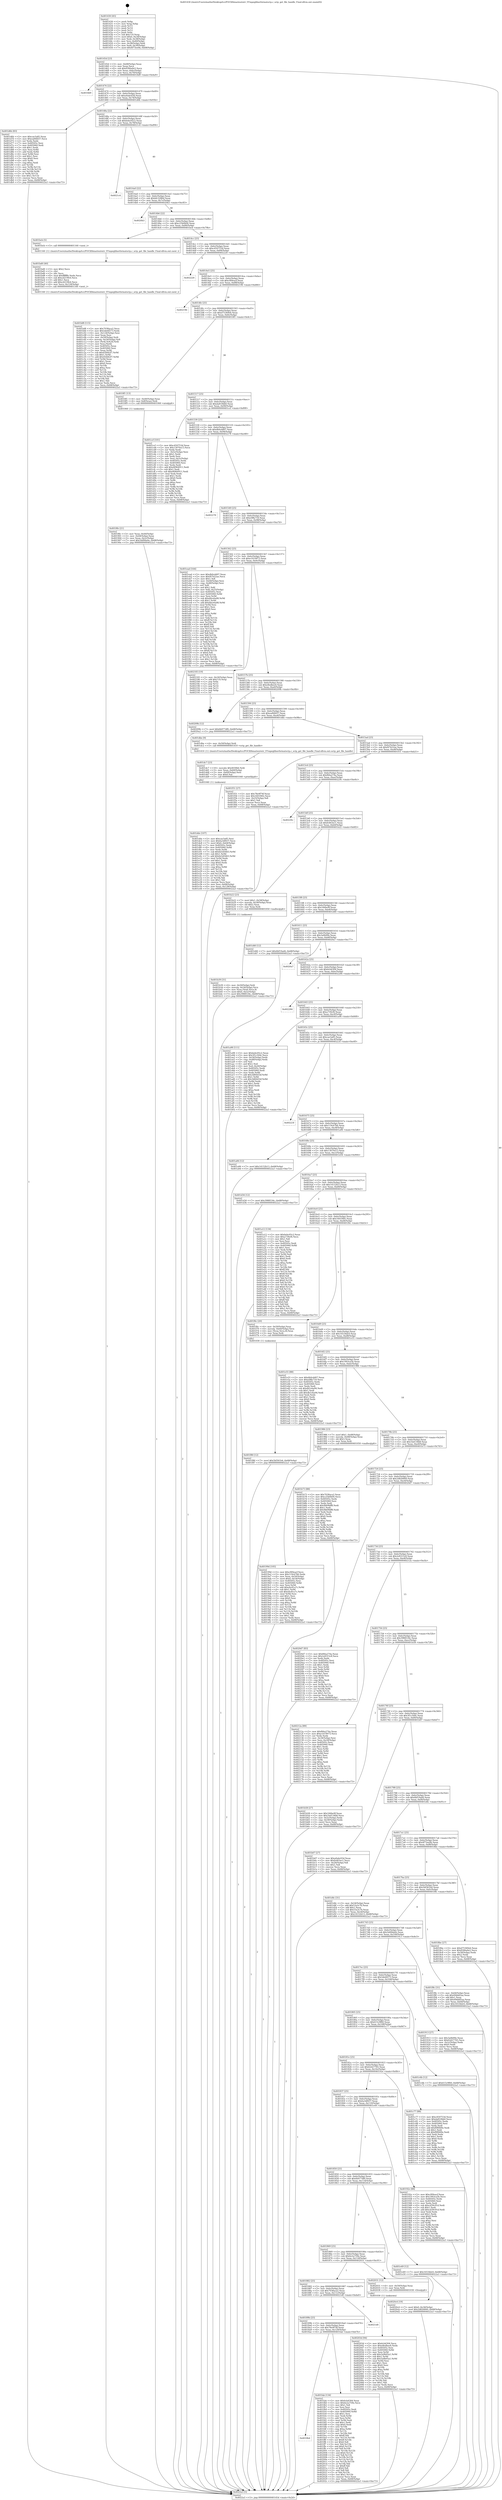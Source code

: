 digraph "0x401430" {
  label = "0x401430 (/mnt/c/Users/mathe/Desktop/tcc/POCII/binaries/extr_FFmpeglibavformatsctp.c_sctp_get_file_handle_Final-ollvm.out::main(0))"
  labelloc = "t"
  node[shape=record]

  Entry [label="",width=0.3,height=0.3,shape=circle,fillcolor=black,style=filled]
  "0x40145d" [label="{
     0x40145d [23]\l
     | [instrs]\l
     &nbsp;&nbsp;0x40145d \<+3\>: mov -0x68(%rbp),%eax\l
     &nbsp;&nbsp;0x401460 \<+2\>: mov %eax,%ecx\l
     &nbsp;&nbsp;0x401462 \<+6\>: sub $0x8306a0e5,%ecx\l
     &nbsp;&nbsp;0x401468 \<+3\>: mov %eax,-0x6c(%rbp)\l
     &nbsp;&nbsp;0x40146b \<+3\>: mov %ecx,-0x70(%rbp)\l
     &nbsp;&nbsp;0x40146e \<+6\>: je 00000000004018d9 \<main+0x4a9\>\l
  }"]
  "0x4018d9" [label="{
     0x4018d9\l
  }", style=dashed]
  "0x401474" [label="{
     0x401474 [22]\l
     | [instrs]\l
     &nbsp;&nbsp;0x401474 \<+5\>: jmp 0000000000401479 \<main+0x49\>\l
     &nbsp;&nbsp;0x401479 \<+3\>: mov -0x6c(%rbp),%eax\l
     &nbsp;&nbsp;0x40147c \<+5\>: sub $0xa0abc03d,%eax\l
     &nbsp;&nbsp;0x401481 \<+3\>: mov %eax,-0x74(%rbp)\l
     &nbsp;&nbsp;0x401484 \<+6\>: je 0000000000401d6b \<main+0x93b\>\l
  }"]
  Exit [label="",width=0.3,height=0.3,shape=circle,fillcolor=black,style=filled,peripheries=2]
  "0x401d6b" [label="{
     0x401d6b [83]\l
     | [instrs]\l
     &nbsp;&nbsp;0x401d6b \<+5\>: mov $0xcae3a85,%eax\l
     &nbsp;&nbsp;0x401d70 \<+5\>: mov $0xea84fd37,%ecx\l
     &nbsp;&nbsp;0x401d75 \<+2\>: xor %edx,%edx\l
     &nbsp;&nbsp;0x401d77 \<+7\>: mov 0x40505c,%esi\l
     &nbsp;&nbsp;0x401d7e \<+7\>: mov 0x405060,%edi\l
     &nbsp;&nbsp;0x401d85 \<+3\>: sub $0x1,%edx\l
     &nbsp;&nbsp;0x401d88 \<+3\>: mov %esi,%r8d\l
     &nbsp;&nbsp;0x401d8b \<+3\>: add %edx,%r8d\l
     &nbsp;&nbsp;0x401d8e \<+4\>: imul %r8d,%esi\l
     &nbsp;&nbsp;0x401d92 \<+3\>: and $0x1,%esi\l
     &nbsp;&nbsp;0x401d95 \<+3\>: cmp $0x0,%esi\l
     &nbsp;&nbsp;0x401d98 \<+4\>: sete %r9b\l
     &nbsp;&nbsp;0x401d9c \<+3\>: cmp $0xa,%edi\l
     &nbsp;&nbsp;0x401d9f \<+4\>: setl %r10b\l
     &nbsp;&nbsp;0x401da3 \<+3\>: mov %r9b,%r11b\l
     &nbsp;&nbsp;0x401da6 \<+3\>: and %r10b,%r11b\l
     &nbsp;&nbsp;0x401da9 \<+3\>: xor %r10b,%r9b\l
     &nbsp;&nbsp;0x401dac \<+3\>: or %r9b,%r11b\l
     &nbsp;&nbsp;0x401daf \<+4\>: test $0x1,%r11b\l
     &nbsp;&nbsp;0x401db3 \<+3\>: cmovne %ecx,%eax\l
     &nbsp;&nbsp;0x401db6 \<+3\>: mov %eax,-0x68(%rbp)\l
     &nbsp;&nbsp;0x401db9 \<+5\>: jmp 00000000004022a3 \<main+0xe73\>\l
  }"]
  "0x40148a" [label="{
     0x40148a [22]\l
     | [instrs]\l
     &nbsp;&nbsp;0x40148a \<+5\>: jmp 000000000040148f \<main+0x5f\>\l
     &nbsp;&nbsp;0x40148f \<+3\>: mov -0x6c(%rbp),%eax\l
     &nbsp;&nbsp;0x401492 \<+5\>: sub $0xbebc05c2,%eax\l
     &nbsp;&nbsp;0x401497 \<+3\>: mov %eax,-0x78(%rbp)\l
     &nbsp;&nbsp;0x40149a \<+6\>: je 00000000004021c4 \<main+0xd94\>\l
  }"]
  "0x40203d" [label="{
     0x40203d [94]\l
     | [instrs]\l
     &nbsp;&nbsp;0x40203d \<+5\>: mov $0x6cb4304,%ecx\l
     &nbsp;&nbsp;0x402042 \<+5\>: mov $0xe8edbee4,%edx\l
     &nbsp;&nbsp;0x402047 \<+7\>: mov 0x40505c,%esi\l
     &nbsp;&nbsp;0x40204e \<+8\>: mov 0x405060,%r8d\l
     &nbsp;&nbsp;0x402056 \<+3\>: mov %esi,%r9d\l
     &nbsp;&nbsp;0x402059 \<+7\>: add $0x5a9b05a1,%r9d\l
     &nbsp;&nbsp;0x402060 \<+4\>: sub $0x1,%r9d\l
     &nbsp;&nbsp;0x402064 \<+7\>: sub $0x5a9b05a1,%r9d\l
     &nbsp;&nbsp;0x40206b \<+4\>: imul %r9d,%esi\l
     &nbsp;&nbsp;0x40206f \<+3\>: and $0x1,%esi\l
     &nbsp;&nbsp;0x402072 \<+3\>: cmp $0x0,%esi\l
     &nbsp;&nbsp;0x402075 \<+4\>: sete %r10b\l
     &nbsp;&nbsp;0x402079 \<+4\>: cmp $0xa,%r8d\l
     &nbsp;&nbsp;0x40207d \<+4\>: setl %r11b\l
     &nbsp;&nbsp;0x402081 \<+3\>: mov %r10b,%bl\l
     &nbsp;&nbsp;0x402084 \<+3\>: and %r11b,%bl\l
     &nbsp;&nbsp;0x402087 \<+3\>: xor %r11b,%r10b\l
     &nbsp;&nbsp;0x40208a \<+3\>: or %r10b,%bl\l
     &nbsp;&nbsp;0x40208d \<+3\>: test $0x1,%bl\l
     &nbsp;&nbsp;0x402090 \<+3\>: cmovne %edx,%ecx\l
     &nbsp;&nbsp;0x402093 \<+3\>: mov %ecx,-0x68(%rbp)\l
     &nbsp;&nbsp;0x402096 \<+5\>: jmp 00000000004022a3 \<main+0xe73\>\l
  }"]
  "0x4021c4" [label="{
     0x4021c4\l
  }", style=dashed]
  "0x4014a0" [label="{
     0x4014a0 [22]\l
     | [instrs]\l
     &nbsp;&nbsp;0x4014a0 \<+5\>: jmp 00000000004014a5 \<main+0x75\>\l
     &nbsp;&nbsp;0x4014a5 \<+3\>: mov -0x6c(%rbp),%eax\l
     &nbsp;&nbsp;0x4014a8 \<+5\>: sub $0xbfc3286d,%eax\l
     &nbsp;&nbsp;0x4014ad \<+3\>: mov %eax,-0x7c(%rbp)\l
     &nbsp;&nbsp;0x4014b0 \<+6\>: je 00000000004020b3 \<main+0xc83\>\l
  }"]
  "0x4018b4" [label="{
     0x4018b4\l
  }", style=dashed]
  "0x4020b3" [label="{
     0x4020b3\l
  }", style=dashed]
  "0x4014b6" [label="{
     0x4014b6 [22]\l
     | [instrs]\l
     &nbsp;&nbsp;0x4014b6 \<+5\>: jmp 00000000004014bb \<main+0x8b\>\l
     &nbsp;&nbsp;0x4014bb \<+3\>: mov -0x6c(%rbp),%eax\l
     &nbsp;&nbsp;0x4014be \<+5\>: sub $0xc25b0b04,%eax\l
     &nbsp;&nbsp;0x4014c3 \<+3\>: mov %eax,-0x80(%rbp)\l
     &nbsp;&nbsp;0x4014c6 \<+6\>: je 0000000000401bcb \<main+0x79b\>\l
  }"]
  "0x401fab" [label="{
     0x401fab [134]\l
     | [instrs]\l
     &nbsp;&nbsp;0x401fab \<+5\>: mov $0x6cb4304,%eax\l
     &nbsp;&nbsp;0x401fb0 \<+5\>: mov $0x6e2a759e,%ecx\l
     &nbsp;&nbsp;0x401fb5 \<+2\>: mov $0x1,%dl\l
     &nbsp;&nbsp;0x401fb7 \<+2\>: xor %esi,%esi\l
     &nbsp;&nbsp;0x401fb9 \<+7\>: mov 0x40505c,%edi\l
     &nbsp;&nbsp;0x401fc0 \<+8\>: mov 0x405060,%r8d\l
     &nbsp;&nbsp;0x401fc8 \<+3\>: sub $0x1,%esi\l
     &nbsp;&nbsp;0x401fcb \<+3\>: mov %edi,%r9d\l
     &nbsp;&nbsp;0x401fce \<+3\>: add %esi,%r9d\l
     &nbsp;&nbsp;0x401fd1 \<+4\>: imul %r9d,%edi\l
     &nbsp;&nbsp;0x401fd5 \<+3\>: and $0x1,%edi\l
     &nbsp;&nbsp;0x401fd8 \<+3\>: cmp $0x0,%edi\l
     &nbsp;&nbsp;0x401fdb \<+4\>: sete %r10b\l
     &nbsp;&nbsp;0x401fdf \<+4\>: cmp $0xa,%r8d\l
     &nbsp;&nbsp;0x401fe3 \<+4\>: setl %r11b\l
     &nbsp;&nbsp;0x401fe7 \<+3\>: mov %r10b,%bl\l
     &nbsp;&nbsp;0x401fea \<+3\>: xor $0xff,%bl\l
     &nbsp;&nbsp;0x401fed \<+3\>: mov %r11b,%r14b\l
     &nbsp;&nbsp;0x401ff0 \<+4\>: xor $0xff,%r14b\l
     &nbsp;&nbsp;0x401ff4 \<+3\>: xor $0x0,%dl\l
     &nbsp;&nbsp;0x401ff7 \<+3\>: mov %bl,%r15b\l
     &nbsp;&nbsp;0x401ffa \<+4\>: and $0x0,%r15b\l
     &nbsp;&nbsp;0x401ffe \<+3\>: and %dl,%r10b\l
     &nbsp;&nbsp;0x402001 \<+3\>: mov %r14b,%r12b\l
     &nbsp;&nbsp;0x402004 \<+4\>: and $0x0,%r12b\l
     &nbsp;&nbsp;0x402008 \<+3\>: and %dl,%r11b\l
     &nbsp;&nbsp;0x40200b \<+3\>: or %r10b,%r15b\l
     &nbsp;&nbsp;0x40200e \<+3\>: or %r11b,%r12b\l
     &nbsp;&nbsp;0x402011 \<+3\>: xor %r12b,%r15b\l
     &nbsp;&nbsp;0x402014 \<+3\>: or %r14b,%bl\l
     &nbsp;&nbsp;0x402017 \<+3\>: xor $0xff,%bl\l
     &nbsp;&nbsp;0x40201a \<+3\>: or $0x0,%dl\l
     &nbsp;&nbsp;0x40201d \<+2\>: and %dl,%bl\l
     &nbsp;&nbsp;0x40201f \<+3\>: or %bl,%r15b\l
     &nbsp;&nbsp;0x402022 \<+4\>: test $0x1,%r15b\l
     &nbsp;&nbsp;0x402026 \<+3\>: cmovne %ecx,%eax\l
     &nbsp;&nbsp;0x402029 \<+3\>: mov %eax,-0x68(%rbp)\l
     &nbsp;&nbsp;0x40202c \<+5\>: jmp 00000000004022a3 \<main+0xe73\>\l
  }"]
  "0x401bcb" [label="{
     0x401bcb [5]\l
     | [instrs]\l
     &nbsp;&nbsp;0x401bcb \<+5\>: call 0000000000401160 \<next_i\>\l
     | [calls]\l
     &nbsp;&nbsp;0x401160 \{1\} (/mnt/c/Users/mathe/Desktop/tcc/POCII/binaries/extr_FFmpeglibavformatsctp.c_sctp_get_file_handle_Final-ollvm.out::next_i)\l
  }"]
  "0x4014cc" [label="{
     0x4014cc [25]\l
     | [instrs]\l
     &nbsp;&nbsp;0x4014cc \<+5\>: jmp 00000000004014d1 \<main+0xa1\>\l
     &nbsp;&nbsp;0x4014d1 \<+3\>: mov -0x6c(%rbp),%eax\l
     &nbsp;&nbsp;0x4014d4 \<+5\>: sub $0xc450753d,%eax\l
     &nbsp;&nbsp;0x4014d9 \<+6\>: mov %eax,-0x84(%rbp)\l
     &nbsp;&nbsp;0x4014df \<+6\>: je 0000000000402220 \<main+0xdf0\>\l
  }"]
  "0x40189b" [label="{
     0x40189b [25]\l
     | [instrs]\l
     &nbsp;&nbsp;0x40189b \<+5\>: jmp 00000000004018a0 \<main+0x470\>\l
     &nbsp;&nbsp;0x4018a0 \<+3\>: mov -0x6c(%rbp),%eax\l
     &nbsp;&nbsp;0x4018a3 \<+5\>: sub $0x78e9f74f,%eax\l
     &nbsp;&nbsp;0x4018a8 \<+6\>: mov %eax,-0x120(%rbp)\l
     &nbsp;&nbsp;0x4018ae \<+6\>: je 0000000000401fab \<main+0xb7b\>\l
  }"]
  "0x402220" [label="{
     0x402220\l
  }", style=dashed]
  "0x4014e5" [label="{
     0x4014e5 [25]\l
     | [instrs]\l
     &nbsp;&nbsp;0x4014e5 \<+5\>: jmp 00000000004014ea \<main+0xba\>\l
     &nbsp;&nbsp;0x4014ea \<+3\>: mov -0x6c(%rbp),%eax\l
     &nbsp;&nbsp;0x4014ed \<+5\>: sub $0xcf49eacf,%eax\l
     &nbsp;&nbsp;0x4014f2 \<+6\>: mov %eax,-0x88(%rbp)\l
     &nbsp;&nbsp;0x4014f8 \<+6\>: je 0000000000402196 \<main+0xd66\>\l
  }"]
  "0x4021d0" [label="{
     0x4021d0\l
  }", style=dashed]
  "0x402196" [label="{
     0x402196\l
  }", style=dashed]
  "0x4014fe" [label="{
     0x4014fe [25]\l
     | [instrs]\l
     &nbsp;&nbsp;0x4014fe \<+5\>: jmp 0000000000401503 \<main+0xd3\>\l
     &nbsp;&nbsp;0x401503 \<+3\>: mov -0x6c(%rbp),%eax\l
     &nbsp;&nbsp;0x401506 \<+5\>: sub $0xd75369e6,%eax\l
     &nbsp;&nbsp;0x40150b \<+6\>: mov %eax,-0x8c(%rbp)\l
     &nbsp;&nbsp;0x401511 \<+6\>: je 00000000004018f1 \<main+0x4c1\>\l
  }"]
  "0x401882" [label="{
     0x401882 [25]\l
     | [instrs]\l
     &nbsp;&nbsp;0x401882 \<+5\>: jmp 0000000000401887 \<main+0x457\>\l
     &nbsp;&nbsp;0x401887 \<+3\>: mov -0x6c(%rbp),%eax\l
     &nbsp;&nbsp;0x40188a \<+5\>: sub $0x7038aca2,%eax\l
     &nbsp;&nbsp;0x40188f \<+6\>: mov %eax,-0x11c(%rbp)\l
     &nbsp;&nbsp;0x401895 \<+6\>: je 00000000004021d0 \<main+0xda0\>\l
  }"]
  "0x4018f1" [label="{
     0x4018f1 [13]\l
     | [instrs]\l
     &nbsp;&nbsp;0x4018f1 \<+4\>: mov -0x40(%rbp),%rax\l
     &nbsp;&nbsp;0x4018f5 \<+4\>: mov 0x8(%rax),%rdi\l
     &nbsp;&nbsp;0x4018f9 \<+5\>: call 0000000000401060 \<atoi@plt\>\l
     | [calls]\l
     &nbsp;&nbsp;0x401060 \{1\} (unknown)\l
  }"]
  "0x401517" [label="{
     0x401517 [25]\l
     | [instrs]\l
     &nbsp;&nbsp;0x401517 \<+5\>: jmp 000000000040151c \<main+0xec\>\l
     &nbsp;&nbsp;0x40151c \<+3\>: mov -0x6c(%rbp),%eax\l
     &nbsp;&nbsp;0x40151f \<+5\>: sub $0xda810bb0,%eax\l
     &nbsp;&nbsp;0x401524 \<+6\>: mov %eax,-0x90(%rbp)\l
     &nbsp;&nbsp;0x40152a \<+6\>: je 0000000000401ccf \<main+0x89f\>\l
  }"]
  "0x402031" [label="{
     0x402031 [12]\l
     | [instrs]\l
     &nbsp;&nbsp;0x402031 \<+4\>: mov -0x50(%rbp),%rax\l
     &nbsp;&nbsp;0x402035 \<+3\>: mov %rax,%rdi\l
     &nbsp;&nbsp;0x402038 \<+5\>: call 0000000000401030 \<free@plt\>\l
     | [calls]\l
     &nbsp;&nbsp;0x401030 \{1\} (unknown)\l
  }"]
  "0x401ccf" [label="{
     0x401ccf [101]\l
     | [instrs]\l
     &nbsp;&nbsp;0x401ccf \<+5\>: mov $0xc450753d,%eax\l
     &nbsp;&nbsp;0x401cd4 \<+5\>: mov $0x13070a13,%ecx\l
     &nbsp;&nbsp;0x401cd9 \<+2\>: xor %edx,%edx\l
     &nbsp;&nbsp;0x401cdb \<+3\>: mov -0x5c(%rbp),%esi\l
     &nbsp;&nbsp;0x401cde \<+3\>: sub $0x1,%edx\l
     &nbsp;&nbsp;0x401ce1 \<+2\>: sub %edx,%esi\l
     &nbsp;&nbsp;0x401ce3 \<+3\>: mov %esi,-0x5c(%rbp)\l
     &nbsp;&nbsp;0x401ce6 \<+7\>: mov 0x40505c,%edx\l
     &nbsp;&nbsp;0x401ced \<+7\>: mov 0x405060,%esi\l
     &nbsp;&nbsp;0x401cf4 \<+2\>: mov %edx,%edi\l
     &nbsp;&nbsp;0x401cf6 \<+6\>: add $0xd4964911,%edi\l
     &nbsp;&nbsp;0x401cfc \<+3\>: sub $0x1,%edi\l
     &nbsp;&nbsp;0x401cff \<+6\>: sub $0xd4964911,%edi\l
     &nbsp;&nbsp;0x401d05 \<+3\>: imul %edi,%edx\l
     &nbsp;&nbsp;0x401d08 \<+3\>: and $0x1,%edx\l
     &nbsp;&nbsp;0x401d0b \<+3\>: cmp $0x0,%edx\l
     &nbsp;&nbsp;0x401d0e \<+4\>: sete %r8b\l
     &nbsp;&nbsp;0x401d12 \<+3\>: cmp $0xa,%esi\l
     &nbsp;&nbsp;0x401d15 \<+4\>: setl %r9b\l
     &nbsp;&nbsp;0x401d19 \<+3\>: mov %r8b,%r10b\l
     &nbsp;&nbsp;0x401d1c \<+3\>: and %r9b,%r10b\l
     &nbsp;&nbsp;0x401d1f \<+3\>: xor %r9b,%r8b\l
     &nbsp;&nbsp;0x401d22 \<+3\>: or %r8b,%r10b\l
     &nbsp;&nbsp;0x401d25 \<+4\>: test $0x1,%r10b\l
     &nbsp;&nbsp;0x401d29 \<+3\>: cmovne %ecx,%eax\l
     &nbsp;&nbsp;0x401d2c \<+3\>: mov %eax,-0x68(%rbp)\l
     &nbsp;&nbsp;0x401d2f \<+5\>: jmp 00000000004022a3 \<main+0xe73\>\l
  }"]
  "0x401530" [label="{
     0x401530 [25]\l
     | [instrs]\l
     &nbsp;&nbsp;0x401530 \<+5\>: jmp 0000000000401535 \<main+0x105\>\l
     &nbsp;&nbsp;0x401535 \<+3\>: mov -0x6c(%rbp),%eax\l
     &nbsp;&nbsp;0x401538 \<+5\>: sub $0xdb0cdd07,%eax\l
     &nbsp;&nbsp;0x40153d \<+6\>: mov %eax,-0x94(%rbp)\l
     &nbsp;&nbsp;0x401543 \<+6\>: je 0000000000402278 \<main+0xe48\>\l
  }"]
  "0x401869" [label="{
     0x401869 [25]\l
     | [instrs]\l
     &nbsp;&nbsp;0x401869 \<+5\>: jmp 000000000040186e \<main+0x43e\>\l
     &nbsp;&nbsp;0x40186e \<+3\>: mov -0x6c(%rbp),%eax\l
     &nbsp;&nbsp;0x401871 \<+5\>: sub $0x6e2a759e,%eax\l
     &nbsp;&nbsp;0x401876 \<+6\>: mov %eax,-0x118(%rbp)\l
     &nbsp;&nbsp;0x40187c \<+6\>: je 0000000000402031 \<main+0xc01\>\l
  }"]
  "0x402278" [label="{
     0x402278\l
  }", style=dashed]
  "0x401549" [label="{
     0x401549 [25]\l
     | [instrs]\l
     &nbsp;&nbsp;0x401549 \<+5\>: jmp 000000000040154e \<main+0x11e\>\l
     &nbsp;&nbsp;0x40154e \<+3\>: mov -0x6c(%rbp),%eax\l
     &nbsp;&nbsp;0x401551 \<+5\>: sub $0xe0ffa718,%eax\l
     &nbsp;&nbsp;0x401556 \<+6\>: mov %eax,-0x98(%rbp)\l
     &nbsp;&nbsp;0x40155c \<+6\>: je 0000000000401ead \<main+0xa7d\>\l
  }"]
  "0x4020c4" [label="{
     0x4020c4 [19]\l
     | [instrs]\l
     &nbsp;&nbsp;0x4020c4 \<+7\>: movl $0x0,-0x34(%rbp)\l
     &nbsp;&nbsp;0x4020cb \<+7\>: movl $0x2d826849,-0x68(%rbp)\l
     &nbsp;&nbsp;0x4020d2 \<+5\>: jmp 00000000004022a3 \<main+0xe73\>\l
  }"]
  "0x401ead" [label="{
     0x401ead [164]\l
     | [instrs]\l
     &nbsp;&nbsp;0x401ead \<+5\>: mov $0xdb0cdd07,%eax\l
     &nbsp;&nbsp;0x401eb2 \<+5\>: mov $0xf47b52ae,%ecx\l
     &nbsp;&nbsp;0x401eb7 \<+2\>: mov $0x1,%dl\l
     &nbsp;&nbsp;0x401eb9 \<+3\>: mov -0x64(%rbp),%esi\l
     &nbsp;&nbsp;0x401ebc \<+3\>: cmp -0x48(%rbp),%esi\l
     &nbsp;&nbsp;0x401ebf \<+4\>: setl %dil\l
     &nbsp;&nbsp;0x401ec3 \<+4\>: and $0x1,%dil\l
     &nbsp;&nbsp;0x401ec7 \<+4\>: mov %dil,-0x25(%rbp)\l
     &nbsp;&nbsp;0x401ecb \<+7\>: mov 0x40505c,%esi\l
     &nbsp;&nbsp;0x401ed2 \<+8\>: mov 0x405060,%r8d\l
     &nbsp;&nbsp;0x401eda \<+3\>: mov %esi,%r9d\l
     &nbsp;&nbsp;0x401edd \<+7\>: sub $0xddce6a08,%r9d\l
     &nbsp;&nbsp;0x401ee4 \<+4\>: sub $0x1,%r9d\l
     &nbsp;&nbsp;0x401ee8 \<+7\>: add $0xddce6a08,%r9d\l
     &nbsp;&nbsp;0x401eef \<+4\>: imul %r9d,%esi\l
     &nbsp;&nbsp;0x401ef3 \<+3\>: and $0x1,%esi\l
     &nbsp;&nbsp;0x401ef6 \<+3\>: cmp $0x0,%esi\l
     &nbsp;&nbsp;0x401ef9 \<+4\>: sete %dil\l
     &nbsp;&nbsp;0x401efd \<+4\>: cmp $0xa,%r8d\l
     &nbsp;&nbsp;0x401f01 \<+4\>: setl %r10b\l
     &nbsp;&nbsp;0x401f05 \<+3\>: mov %dil,%r11b\l
     &nbsp;&nbsp;0x401f08 \<+4\>: xor $0xff,%r11b\l
     &nbsp;&nbsp;0x401f0c \<+3\>: mov %r10b,%bl\l
     &nbsp;&nbsp;0x401f0f \<+3\>: xor $0xff,%bl\l
     &nbsp;&nbsp;0x401f12 \<+3\>: xor $0x0,%dl\l
     &nbsp;&nbsp;0x401f15 \<+3\>: mov %r11b,%r14b\l
     &nbsp;&nbsp;0x401f18 \<+4\>: and $0x0,%r14b\l
     &nbsp;&nbsp;0x401f1c \<+3\>: and %dl,%dil\l
     &nbsp;&nbsp;0x401f1f \<+3\>: mov %bl,%r15b\l
     &nbsp;&nbsp;0x401f22 \<+4\>: and $0x0,%r15b\l
     &nbsp;&nbsp;0x401f26 \<+3\>: and %dl,%r10b\l
     &nbsp;&nbsp;0x401f29 \<+3\>: or %dil,%r14b\l
     &nbsp;&nbsp;0x401f2c \<+3\>: or %r10b,%r15b\l
     &nbsp;&nbsp;0x401f2f \<+3\>: xor %r15b,%r14b\l
     &nbsp;&nbsp;0x401f32 \<+3\>: or %bl,%r11b\l
     &nbsp;&nbsp;0x401f35 \<+4\>: xor $0xff,%r11b\l
     &nbsp;&nbsp;0x401f39 \<+3\>: or $0x0,%dl\l
     &nbsp;&nbsp;0x401f3c \<+3\>: and %dl,%r11b\l
     &nbsp;&nbsp;0x401f3f \<+3\>: or %r11b,%r14b\l
     &nbsp;&nbsp;0x401f42 \<+4\>: test $0x1,%r14b\l
     &nbsp;&nbsp;0x401f46 \<+3\>: cmovne %ecx,%eax\l
     &nbsp;&nbsp;0x401f49 \<+3\>: mov %eax,-0x68(%rbp)\l
     &nbsp;&nbsp;0x401f4c \<+5\>: jmp 00000000004022a3 \<main+0xe73\>\l
  }"]
  "0x401562" [label="{
     0x401562 [25]\l
     | [instrs]\l
     &nbsp;&nbsp;0x401562 \<+5\>: jmp 0000000000401567 \<main+0x137\>\l
     &nbsp;&nbsp;0x401567 \<+3\>: mov -0x6c(%rbp),%eax\l
     &nbsp;&nbsp;0x40156a \<+5\>: sub $0xe1619073,%eax\l
     &nbsp;&nbsp;0x40156f \<+6\>: mov %eax,-0x9c(%rbp)\l
     &nbsp;&nbsp;0x401575 \<+6\>: je 0000000000402183 \<main+0xd53\>\l
  }"]
  "0x401f80" [label="{
     0x401f80 [12]\l
     | [instrs]\l
     &nbsp;&nbsp;0x401f80 \<+7\>: movl $0x5bf361b4,-0x68(%rbp)\l
     &nbsp;&nbsp;0x401f87 \<+5\>: jmp 00000000004022a3 \<main+0xe73\>\l
  }"]
  "0x402183" [label="{
     0x402183 [19]\l
     | [instrs]\l
     &nbsp;&nbsp;0x402183 \<+3\>: mov -0x24(%rbp),%eax\l
     &nbsp;&nbsp;0x402186 \<+7\>: add $0x110,%rsp\l
     &nbsp;&nbsp;0x40218d \<+1\>: pop %rbx\l
     &nbsp;&nbsp;0x40218e \<+2\>: pop %r12\l
     &nbsp;&nbsp;0x402190 \<+2\>: pop %r14\l
     &nbsp;&nbsp;0x402192 \<+2\>: pop %r15\l
     &nbsp;&nbsp;0x402194 \<+1\>: pop %rbp\l
     &nbsp;&nbsp;0x402195 \<+1\>: ret\l
  }"]
  "0x40157b" [label="{
     0x40157b [25]\l
     | [instrs]\l
     &nbsp;&nbsp;0x40157b \<+5\>: jmp 0000000000401580 \<main+0x150\>\l
     &nbsp;&nbsp;0x401580 \<+3\>: mov -0x6c(%rbp),%eax\l
     &nbsp;&nbsp;0x401583 \<+5\>: sub $0xe8edbee4,%eax\l
     &nbsp;&nbsp;0x401588 \<+6\>: mov %eax,-0xa0(%rbp)\l
     &nbsp;&nbsp;0x40158e \<+6\>: je 000000000040209b \<main+0xc6b\>\l
  }"]
  "0x401850" [label="{
     0x401850 [25]\l
     | [instrs]\l
     &nbsp;&nbsp;0x401850 \<+5\>: jmp 0000000000401855 \<main+0x425\>\l
     &nbsp;&nbsp;0x401855 \<+3\>: mov -0x6c(%rbp),%eax\l
     &nbsp;&nbsp;0x401858 \<+5\>: sub $0x6b977df0,%eax\l
     &nbsp;&nbsp;0x40185d \<+6\>: mov %eax,-0x114(%rbp)\l
     &nbsp;&nbsp;0x401863 \<+6\>: je 00000000004020c4 \<main+0xc94\>\l
  }"]
  "0x40209b" [label="{
     0x40209b [12]\l
     | [instrs]\l
     &nbsp;&nbsp;0x40209b \<+7\>: movl $0x6b977df0,-0x68(%rbp)\l
     &nbsp;&nbsp;0x4020a2 \<+5\>: jmp 00000000004022a3 \<main+0xe73\>\l
  }"]
  "0x401594" [label="{
     0x401594 [25]\l
     | [instrs]\l
     &nbsp;&nbsp;0x401594 \<+5\>: jmp 0000000000401599 \<main+0x169\>\l
     &nbsp;&nbsp;0x401599 \<+3\>: mov -0x6c(%rbp),%eax\l
     &nbsp;&nbsp;0x40159c \<+5\>: sub $0xea84fd37,%eax\l
     &nbsp;&nbsp;0x4015a1 \<+6\>: mov %eax,-0xa4(%rbp)\l
     &nbsp;&nbsp;0x4015a7 \<+6\>: je 0000000000401dbe \<main+0x98e\>\l
  }"]
  "0x401e49" [label="{
     0x401e49 [12]\l
     | [instrs]\l
     &nbsp;&nbsp;0x401e49 \<+7\>: movl $0x16534dc0,-0x68(%rbp)\l
     &nbsp;&nbsp;0x401e50 \<+5\>: jmp 00000000004022a3 \<main+0xe73\>\l
  }"]
  "0x401dbe" [label="{
     0x401dbe [9]\l
     | [instrs]\l
     &nbsp;&nbsp;0x401dbe \<+4\>: mov -0x50(%rbp),%rdi\l
     &nbsp;&nbsp;0x401dc2 \<+5\>: call 0000000000401410 \<sctp_get_file_handle\>\l
     | [calls]\l
     &nbsp;&nbsp;0x401410 \{1\} (/mnt/c/Users/mathe/Desktop/tcc/POCII/binaries/extr_FFmpeglibavformatsctp.c_sctp_get_file_handle_Final-ollvm.out::sctp_get_file_handle)\l
  }"]
  "0x4015ad" [label="{
     0x4015ad [25]\l
     | [instrs]\l
     &nbsp;&nbsp;0x4015ad \<+5\>: jmp 00000000004015b2 \<main+0x182\>\l
     &nbsp;&nbsp;0x4015b2 \<+3\>: mov -0x6c(%rbp),%eax\l
     &nbsp;&nbsp;0x4015b5 \<+5\>: sub $0xf47b52ae,%eax\l
     &nbsp;&nbsp;0x4015ba \<+6\>: mov %eax,-0xa8(%rbp)\l
     &nbsp;&nbsp;0x4015c0 \<+6\>: je 0000000000401f51 \<main+0xb21\>\l
  }"]
  "0x401dde" [label="{
     0x401dde [107]\l
     | [instrs]\l
     &nbsp;&nbsp;0x401dde \<+5\>: mov $0xcae3a85,%esi\l
     &nbsp;&nbsp;0x401de3 \<+5\>: mov $0x6a3df437,%ecx\l
     &nbsp;&nbsp;0x401de8 \<+7\>: movl $0x0,-0x64(%rbp)\l
     &nbsp;&nbsp;0x401def \<+7\>: mov 0x40505c,%edx\l
     &nbsp;&nbsp;0x401df6 \<+8\>: mov 0x405060,%r8d\l
     &nbsp;&nbsp;0x401dfe \<+3\>: mov %edx,%r9d\l
     &nbsp;&nbsp;0x401e01 \<+7\>: sub $0x6e5d5663,%r9d\l
     &nbsp;&nbsp;0x401e08 \<+4\>: sub $0x1,%r9d\l
     &nbsp;&nbsp;0x401e0c \<+7\>: add $0x6e5d5663,%r9d\l
     &nbsp;&nbsp;0x401e13 \<+4\>: imul %r9d,%edx\l
     &nbsp;&nbsp;0x401e17 \<+3\>: and $0x1,%edx\l
     &nbsp;&nbsp;0x401e1a \<+3\>: cmp $0x0,%edx\l
     &nbsp;&nbsp;0x401e1d \<+4\>: sete %r10b\l
     &nbsp;&nbsp;0x401e21 \<+4\>: cmp $0xa,%r8d\l
     &nbsp;&nbsp;0x401e25 \<+4\>: setl %r11b\l
     &nbsp;&nbsp;0x401e29 \<+3\>: mov %r10b,%bl\l
     &nbsp;&nbsp;0x401e2c \<+3\>: and %r11b,%bl\l
     &nbsp;&nbsp;0x401e2f \<+3\>: xor %r11b,%r10b\l
     &nbsp;&nbsp;0x401e32 \<+3\>: or %r10b,%bl\l
     &nbsp;&nbsp;0x401e35 \<+3\>: test $0x1,%bl\l
     &nbsp;&nbsp;0x401e38 \<+3\>: cmovne %ecx,%esi\l
     &nbsp;&nbsp;0x401e3b \<+3\>: mov %esi,-0x68(%rbp)\l
     &nbsp;&nbsp;0x401e3e \<+6\>: mov %eax,-0x128(%rbp)\l
     &nbsp;&nbsp;0x401e44 \<+5\>: jmp 00000000004022a3 \<main+0xe73\>\l
  }"]
  "0x401f51" [label="{
     0x401f51 [27]\l
     | [instrs]\l
     &nbsp;&nbsp;0x401f51 \<+5\>: mov $0x78e9f74f,%eax\l
     &nbsp;&nbsp;0x401f56 \<+5\>: mov $0x1601f40c,%ecx\l
     &nbsp;&nbsp;0x401f5b \<+3\>: mov -0x25(%rbp),%dl\l
     &nbsp;&nbsp;0x401f5e \<+3\>: test $0x1,%dl\l
     &nbsp;&nbsp;0x401f61 \<+3\>: cmovne %ecx,%eax\l
     &nbsp;&nbsp;0x401f64 \<+3\>: mov %eax,-0x68(%rbp)\l
     &nbsp;&nbsp;0x401f67 \<+5\>: jmp 00000000004022a3 \<main+0xe73\>\l
  }"]
  "0x4015c6" [label="{
     0x4015c6 [25]\l
     | [instrs]\l
     &nbsp;&nbsp;0x4015c6 \<+5\>: jmp 00000000004015cb \<main+0x19b\>\l
     &nbsp;&nbsp;0x4015cb \<+3\>: mov -0x6c(%rbp),%eax\l
     &nbsp;&nbsp;0x4015ce \<+5\>: sub $0xf66a274a,%eax\l
     &nbsp;&nbsp;0x4015d3 \<+6\>: mov %eax,-0xac(%rbp)\l
     &nbsp;&nbsp;0x4015d9 \<+6\>: je 000000000040229c \<main+0xe6c\>\l
  }"]
  "0x401dc7" [label="{
     0x401dc7 [23]\l
     | [instrs]\l
     &nbsp;&nbsp;0x401dc7 \<+10\>: movabs $0x4030b6,%rdi\l
     &nbsp;&nbsp;0x401dd1 \<+3\>: mov %eax,-0x60(%rbp)\l
     &nbsp;&nbsp;0x401dd4 \<+3\>: mov -0x60(%rbp),%esi\l
     &nbsp;&nbsp;0x401dd7 \<+2\>: mov $0x0,%al\l
     &nbsp;&nbsp;0x401dd9 \<+5\>: call 0000000000401040 \<printf@plt\>\l
     | [calls]\l
     &nbsp;&nbsp;0x401040 \{1\} (unknown)\l
  }"]
  "0x40229c" [label="{
     0x40229c\l
  }", style=dashed]
  "0x4015df" [label="{
     0x4015df [25]\l
     | [instrs]\l
     &nbsp;&nbsp;0x4015df \<+5\>: jmp 00000000004015e4 \<main+0x1b4\>\l
     &nbsp;&nbsp;0x4015e4 \<+3\>: mov -0x6c(%rbp),%eax\l
     &nbsp;&nbsp;0x4015e7 \<+5\>: sub $0xfe463ec1,%eax\l
     &nbsp;&nbsp;0x4015ec \<+6\>: mov %eax,-0xb0(%rbp)\l
     &nbsp;&nbsp;0x4015f2 \<+6\>: je 0000000000401b22 \<main+0x6f2\>\l
  }"]
  "0x401bf8" [label="{
     0x401bf8 [115]\l
     | [instrs]\l
     &nbsp;&nbsp;0x401bf8 \<+5\>: mov $0x7038aca2,%ecx\l
     &nbsp;&nbsp;0x401bfd \<+5\>: mov $0x5de6f273,%edx\l
     &nbsp;&nbsp;0x401c02 \<+6\>: mov -0x124(%rbp),%esi\l
     &nbsp;&nbsp;0x401c08 \<+3\>: imul %eax,%esi\l
     &nbsp;&nbsp;0x401c0b \<+4\>: mov -0x50(%rbp),%rdi\l
     &nbsp;&nbsp;0x401c0f \<+4\>: movslq -0x54(%rbp),%r8\l
     &nbsp;&nbsp;0x401c13 \<+4\>: mov (%rdi,%r8,8),%rdi\l
     &nbsp;&nbsp;0x401c17 \<+2\>: mov %esi,(%rdi)\l
     &nbsp;&nbsp;0x401c19 \<+7\>: mov 0x40505c,%eax\l
     &nbsp;&nbsp;0x401c20 \<+7\>: mov 0x405060,%esi\l
     &nbsp;&nbsp;0x401c27 \<+3\>: mov %eax,%r9d\l
     &nbsp;&nbsp;0x401c2a \<+7\>: sub $0x45fd42f7,%r9d\l
     &nbsp;&nbsp;0x401c31 \<+4\>: sub $0x1,%r9d\l
     &nbsp;&nbsp;0x401c35 \<+7\>: add $0x45fd42f7,%r9d\l
     &nbsp;&nbsp;0x401c3c \<+4\>: imul %r9d,%eax\l
     &nbsp;&nbsp;0x401c40 \<+3\>: and $0x1,%eax\l
     &nbsp;&nbsp;0x401c43 \<+3\>: cmp $0x0,%eax\l
     &nbsp;&nbsp;0x401c46 \<+4\>: sete %r10b\l
     &nbsp;&nbsp;0x401c4a \<+3\>: cmp $0xa,%esi\l
     &nbsp;&nbsp;0x401c4d \<+4\>: setl %r11b\l
     &nbsp;&nbsp;0x401c51 \<+3\>: mov %r10b,%bl\l
     &nbsp;&nbsp;0x401c54 \<+3\>: and %r11b,%bl\l
     &nbsp;&nbsp;0x401c57 \<+3\>: xor %r11b,%r10b\l
     &nbsp;&nbsp;0x401c5a \<+3\>: or %r10b,%bl\l
     &nbsp;&nbsp;0x401c5d \<+3\>: test $0x1,%bl\l
     &nbsp;&nbsp;0x401c60 \<+3\>: cmovne %edx,%ecx\l
     &nbsp;&nbsp;0x401c63 \<+3\>: mov %ecx,-0x68(%rbp)\l
     &nbsp;&nbsp;0x401c66 \<+5\>: jmp 00000000004022a3 \<main+0xe73\>\l
  }"]
  "0x401b22" [label="{
     0x401b22 [23]\l
     | [instrs]\l
     &nbsp;&nbsp;0x401b22 \<+7\>: movl $0x1,-0x58(%rbp)\l
     &nbsp;&nbsp;0x401b29 \<+4\>: movslq -0x58(%rbp),%rax\l
     &nbsp;&nbsp;0x401b2d \<+4\>: shl $0x2,%rax\l
     &nbsp;&nbsp;0x401b31 \<+3\>: mov %rax,%rdi\l
     &nbsp;&nbsp;0x401b34 \<+5\>: call 0000000000401050 \<malloc@plt\>\l
     | [calls]\l
     &nbsp;&nbsp;0x401050 \{1\} (unknown)\l
  }"]
  "0x4015f8" [label="{
     0x4015f8 [25]\l
     | [instrs]\l
     &nbsp;&nbsp;0x4015f8 \<+5\>: jmp 00000000004015fd \<main+0x1cd\>\l
     &nbsp;&nbsp;0x4015fd \<+3\>: mov -0x6c(%rbp),%eax\l
     &nbsp;&nbsp;0x401600 \<+5\>: sub $0x166be9f,%eax\l
     &nbsp;&nbsp;0x401605 \<+6\>: mov %eax,-0xb4(%rbp)\l
     &nbsp;&nbsp;0x40160b \<+6\>: je 0000000000401d40 \<main+0x910\>\l
  }"]
  "0x401bd0" [label="{
     0x401bd0 [40]\l
     | [instrs]\l
     &nbsp;&nbsp;0x401bd0 \<+5\>: mov $0x2,%ecx\l
     &nbsp;&nbsp;0x401bd5 \<+1\>: cltd\l
     &nbsp;&nbsp;0x401bd6 \<+2\>: idiv %ecx\l
     &nbsp;&nbsp;0x401bd8 \<+6\>: imul $0xfffffffe,%edx,%ecx\l
     &nbsp;&nbsp;0x401bde \<+6\>: sub $0xcd219fc6,%ecx\l
     &nbsp;&nbsp;0x401be4 \<+3\>: add $0x1,%ecx\l
     &nbsp;&nbsp;0x401be7 \<+6\>: add $0xcd219fc6,%ecx\l
     &nbsp;&nbsp;0x401bed \<+6\>: mov %ecx,-0x124(%rbp)\l
     &nbsp;&nbsp;0x401bf3 \<+5\>: call 0000000000401160 \<next_i\>\l
     | [calls]\l
     &nbsp;&nbsp;0x401160 \{1\} (/mnt/c/Users/mathe/Desktop/tcc/POCII/binaries/extr_FFmpeglibavformatsctp.c_sctp_get_file_handle_Final-ollvm.out::next_i)\l
  }"]
  "0x401d40" [label="{
     0x401d40 [12]\l
     | [instrs]\l
     &nbsp;&nbsp;0x401d40 \<+7\>: movl $0x4bf19ad4,-0x68(%rbp)\l
     &nbsp;&nbsp;0x401d47 \<+5\>: jmp 00000000004022a3 \<main+0xe73\>\l
  }"]
  "0x401611" [label="{
     0x401611 [25]\l
     | [instrs]\l
     &nbsp;&nbsp;0x401611 \<+5\>: jmp 0000000000401616 \<main+0x1e6\>\l
     &nbsp;&nbsp;0x401616 \<+3\>: mov -0x6c(%rbp),%eax\l
     &nbsp;&nbsp;0x401619 \<+5\>: sub $0x3a0b99e,%eax\l
     &nbsp;&nbsp;0x40161e \<+6\>: mov %eax,-0xb8(%rbp)\l
     &nbsp;&nbsp;0x401624 \<+6\>: je 00000000004020a7 \<main+0xc77\>\l
  }"]
  "0x401b39" [label="{
     0x401b39 [31]\l
     | [instrs]\l
     &nbsp;&nbsp;0x401b39 \<+4\>: mov -0x50(%rbp),%rdi\l
     &nbsp;&nbsp;0x401b3d \<+4\>: movslq -0x54(%rbp),%rcx\l
     &nbsp;&nbsp;0x401b41 \<+4\>: mov %rax,(%rdi,%rcx,8)\l
     &nbsp;&nbsp;0x401b45 \<+7\>: movl $0x0,-0x5c(%rbp)\l
     &nbsp;&nbsp;0x401b4c \<+7\>: movl $0x3988534c,-0x68(%rbp)\l
     &nbsp;&nbsp;0x401b53 \<+5\>: jmp 00000000004022a3 \<main+0xe73\>\l
  }"]
  "0x4020a7" [label="{
     0x4020a7\l
  }", style=dashed]
  "0x40162a" [label="{
     0x40162a [25]\l
     | [instrs]\l
     &nbsp;&nbsp;0x40162a \<+5\>: jmp 000000000040162f \<main+0x1ff\>\l
     &nbsp;&nbsp;0x40162f \<+3\>: mov -0x6c(%rbp),%eax\l
     &nbsp;&nbsp;0x401632 \<+5\>: sub $0x6cb4304,%eax\l
     &nbsp;&nbsp;0x401637 \<+6\>: mov %eax,-0xbc(%rbp)\l
     &nbsp;&nbsp;0x40163d \<+6\>: je 0000000000402284 \<main+0xe54\>\l
  }"]
  "0x40199d" [label="{
     0x40199d [105]\l
     | [instrs]\l
     &nbsp;&nbsp;0x40199d \<+5\>: mov $0xcf49eacf,%ecx\l
     &nbsp;&nbsp;0x4019a2 \<+5\>: mov $0x119cb7b6,%edx\l
     &nbsp;&nbsp;0x4019a7 \<+4\>: mov %rax,-0x50(%rbp)\l
     &nbsp;&nbsp;0x4019ab \<+7\>: movl $0x0,-0x54(%rbp)\l
     &nbsp;&nbsp;0x4019b2 \<+7\>: mov 0x40505c,%esi\l
     &nbsp;&nbsp;0x4019b9 \<+8\>: mov 0x405060,%r8d\l
     &nbsp;&nbsp;0x4019c1 \<+3\>: mov %esi,%r9d\l
     &nbsp;&nbsp;0x4019c4 \<+7\>: add $0xebc81a7c,%r9d\l
     &nbsp;&nbsp;0x4019cb \<+4\>: sub $0x1,%r9d\l
     &nbsp;&nbsp;0x4019cf \<+7\>: sub $0xebc81a7c,%r9d\l
     &nbsp;&nbsp;0x4019d6 \<+4\>: imul %r9d,%esi\l
     &nbsp;&nbsp;0x4019da \<+3\>: and $0x1,%esi\l
     &nbsp;&nbsp;0x4019dd \<+3\>: cmp $0x0,%esi\l
     &nbsp;&nbsp;0x4019e0 \<+4\>: sete %r10b\l
     &nbsp;&nbsp;0x4019e4 \<+4\>: cmp $0xa,%r8d\l
     &nbsp;&nbsp;0x4019e8 \<+4\>: setl %r11b\l
     &nbsp;&nbsp;0x4019ec \<+3\>: mov %r10b,%bl\l
     &nbsp;&nbsp;0x4019ef \<+3\>: and %r11b,%bl\l
     &nbsp;&nbsp;0x4019f2 \<+3\>: xor %r11b,%r10b\l
     &nbsp;&nbsp;0x4019f5 \<+3\>: or %r10b,%bl\l
     &nbsp;&nbsp;0x4019f8 \<+3\>: test $0x1,%bl\l
     &nbsp;&nbsp;0x4019fb \<+3\>: cmovne %edx,%ecx\l
     &nbsp;&nbsp;0x4019fe \<+3\>: mov %ecx,-0x68(%rbp)\l
     &nbsp;&nbsp;0x401a01 \<+5\>: jmp 00000000004022a3 \<main+0xe73\>\l
  }"]
  "0x402284" [label="{
     0x402284\l
  }", style=dashed]
  "0x401643" [label="{
     0x401643 [25]\l
     | [instrs]\l
     &nbsp;&nbsp;0x401643 \<+5\>: jmp 0000000000401648 \<main+0x218\>\l
     &nbsp;&nbsp;0x401648 \<+3\>: mov -0x6c(%rbp),%eax\l
     &nbsp;&nbsp;0x40164b \<+5\>: sub $0xa739cf4,%eax\l
     &nbsp;&nbsp;0x401650 \<+6\>: mov %eax,-0xc0(%rbp)\l
     &nbsp;&nbsp;0x401656 \<+6\>: je 0000000000401a98 \<main+0x668\>\l
  }"]
  "0x401837" [label="{
     0x401837 [25]\l
     | [instrs]\l
     &nbsp;&nbsp;0x401837 \<+5\>: jmp 000000000040183c \<main+0x40c\>\l
     &nbsp;&nbsp;0x40183c \<+3\>: mov -0x6c(%rbp),%eax\l
     &nbsp;&nbsp;0x40183f \<+5\>: sub $0x6a3df437,%eax\l
     &nbsp;&nbsp;0x401844 \<+6\>: mov %eax,-0x110(%rbp)\l
     &nbsp;&nbsp;0x40184a \<+6\>: je 0000000000401e49 \<main+0xa19\>\l
  }"]
  "0x401a98" [label="{
     0x401a98 [111]\l
     | [instrs]\l
     &nbsp;&nbsp;0x401a98 \<+5\>: mov $0xbebc05c2,%eax\l
     &nbsp;&nbsp;0x401a9d \<+5\>: mov $0x3f1c504c,%ecx\l
     &nbsp;&nbsp;0x401aa2 \<+3\>: mov -0x54(%rbp),%edx\l
     &nbsp;&nbsp;0x401aa5 \<+3\>: cmp -0x48(%rbp),%edx\l
     &nbsp;&nbsp;0x401aa8 \<+4\>: setl %sil\l
     &nbsp;&nbsp;0x401aac \<+4\>: and $0x1,%sil\l
     &nbsp;&nbsp;0x401ab0 \<+4\>: mov %sil,-0x26(%rbp)\l
     &nbsp;&nbsp;0x401ab4 \<+7\>: mov 0x40505c,%edx\l
     &nbsp;&nbsp;0x401abb \<+7\>: mov 0x405060,%edi\l
     &nbsp;&nbsp;0x401ac2 \<+3\>: mov %edx,%r8d\l
     &nbsp;&nbsp;0x401ac5 \<+7\>: add $0x3d60d1bf,%r8d\l
     &nbsp;&nbsp;0x401acc \<+4\>: sub $0x1,%r8d\l
     &nbsp;&nbsp;0x401ad0 \<+7\>: sub $0x3d60d1bf,%r8d\l
     &nbsp;&nbsp;0x401ad7 \<+4\>: imul %r8d,%edx\l
     &nbsp;&nbsp;0x401adb \<+3\>: and $0x1,%edx\l
     &nbsp;&nbsp;0x401ade \<+3\>: cmp $0x0,%edx\l
     &nbsp;&nbsp;0x401ae1 \<+4\>: sete %sil\l
     &nbsp;&nbsp;0x401ae5 \<+3\>: cmp $0xa,%edi\l
     &nbsp;&nbsp;0x401ae8 \<+4\>: setl %r9b\l
     &nbsp;&nbsp;0x401aec \<+3\>: mov %sil,%r10b\l
     &nbsp;&nbsp;0x401aef \<+3\>: and %r9b,%r10b\l
     &nbsp;&nbsp;0x401af2 \<+3\>: xor %r9b,%sil\l
     &nbsp;&nbsp;0x401af5 \<+3\>: or %sil,%r10b\l
     &nbsp;&nbsp;0x401af8 \<+4\>: test $0x1,%r10b\l
     &nbsp;&nbsp;0x401afc \<+3\>: cmovne %ecx,%eax\l
     &nbsp;&nbsp;0x401aff \<+3\>: mov %eax,-0x68(%rbp)\l
     &nbsp;&nbsp;0x401b02 \<+5\>: jmp 00000000004022a3 \<main+0xe73\>\l
  }"]
  "0x40165c" [label="{
     0x40165c [25]\l
     | [instrs]\l
     &nbsp;&nbsp;0x40165c \<+5\>: jmp 0000000000401661 \<main+0x231\>\l
     &nbsp;&nbsp;0x401661 \<+3\>: mov -0x6c(%rbp),%eax\l
     &nbsp;&nbsp;0x401664 \<+5\>: sub $0xcae3a85,%eax\l
     &nbsp;&nbsp;0x401669 \<+6\>: mov %eax,-0xc4(%rbp)\l
     &nbsp;&nbsp;0x40166f \<+6\>: je 000000000040223f \<main+0xe0f\>\l
  }"]
  "0x40192e" [label="{
     0x40192e [88]\l
     | [instrs]\l
     &nbsp;&nbsp;0x40192e \<+5\>: mov $0xcf49eacf,%eax\l
     &nbsp;&nbsp;0x401933 \<+5\>: mov $0x1903ca5b,%ecx\l
     &nbsp;&nbsp;0x401938 \<+7\>: mov 0x40505c,%edx\l
     &nbsp;&nbsp;0x40193f \<+7\>: mov 0x405060,%esi\l
     &nbsp;&nbsp;0x401946 \<+2\>: mov %edx,%edi\l
     &nbsp;&nbsp;0x401948 \<+6\>: sub $0xcd39c91d,%edi\l
     &nbsp;&nbsp;0x40194e \<+3\>: sub $0x1,%edi\l
     &nbsp;&nbsp;0x401951 \<+6\>: add $0xcd39c91d,%edi\l
     &nbsp;&nbsp;0x401957 \<+3\>: imul %edi,%edx\l
     &nbsp;&nbsp;0x40195a \<+3\>: and $0x1,%edx\l
     &nbsp;&nbsp;0x40195d \<+3\>: cmp $0x0,%edx\l
     &nbsp;&nbsp;0x401960 \<+4\>: sete %r8b\l
     &nbsp;&nbsp;0x401964 \<+3\>: cmp $0xa,%esi\l
     &nbsp;&nbsp;0x401967 \<+4\>: setl %r9b\l
     &nbsp;&nbsp;0x40196b \<+3\>: mov %r8b,%r10b\l
     &nbsp;&nbsp;0x40196e \<+3\>: and %r9b,%r10b\l
     &nbsp;&nbsp;0x401971 \<+3\>: xor %r9b,%r8b\l
     &nbsp;&nbsp;0x401974 \<+3\>: or %r8b,%r10b\l
     &nbsp;&nbsp;0x401977 \<+4\>: test $0x1,%r10b\l
     &nbsp;&nbsp;0x40197b \<+3\>: cmovne %ecx,%eax\l
     &nbsp;&nbsp;0x40197e \<+3\>: mov %eax,-0x68(%rbp)\l
     &nbsp;&nbsp;0x401981 \<+5\>: jmp 00000000004022a3 \<main+0xe73\>\l
  }"]
  "0x40223f" [label="{
     0x40223f\l
  }", style=dashed]
  "0x401675" [label="{
     0x401675 [25]\l
     | [instrs]\l
     &nbsp;&nbsp;0x401675 \<+5\>: jmp 000000000040167a \<main+0x24a\>\l
     &nbsp;&nbsp;0x40167a \<+3\>: mov -0x6c(%rbp),%eax\l
     &nbsp;&nbsp;0x40167d \<+5\>: sub $0x119cb7b6,%eax\l
     &nbsp;&nbsp;0x401682 \<+6\>: mov %eax,-0xc8(%rbp)\l
     &nbsp;&nbsp;0x401688 \<+6\>: je 0000000000401a06 \<main+0x5d6\>\l
  }"]
  "0x40181e" [label="{
     0x40181e [25]\l
     | [instrs]\l
     &nbsp;&nbsp;0x40181e \<+5\>: jmp 0000000000401823 \<main+0x3f3\>\l
     &nbsp;&nbsp;0x401823 \<+3\>: mov -0x6c(%rbp),%eax\l
     &nbsp;&nbsp;0x401826 \<+5\>: sub $0x62d27765,%eax\l
     &nbsp;&nbsp;0x40182b \<+6\>: mov %eax,-0x10c(%rbp)\l
     &nbsp;&nbsp;0x401831 \<+6\>: je 000000000040192e \<main+0x4fe\>\l
  }"]
  "0x401a06" [label="{
     0x401a06 [12]\l
     | [instrs]\l
     &nbsp;&nbsp;0x401a06 \<+7\>: movl $0x14152b13,-0x68(%rbp)\l
     &nbsp;&nbsp;0x401a0d \<+5\>: jmp 00000000004022a3 \<main+0xe73\>\l
  }"]
  "0x40168e" [label="{
     0x40168e [25]\l
     | [instrs]\l
     &nbsp;&nbsp;0x40168e \<+5\>: jmp 0000000000401693 \<main+0x263\>\l
     &nbsp;&nbsp;0x401693 \<+3\>: mov -0x6c(%rbp),%eax\l
     &nbsp;&nbsp;0x401696 \<+5\>: sub $0x13070a13,%eax\l
     &nbsp;&nbsp;0x40169b \<+6\>: mov %eax,-0xcc(%rbp)\l
     &nbsp;&nbsp;0x4016a1 \<+6\>: je 0000000000401d34 \<main+0x904\>\l
  }"]
  "0x401c77" [label="{
     0x401c77 [88]\l
     | [instrs]\l
     &nbsp;&nbsp;0x401c77 \<+5\>: mov $0xc450753d,%eax\l
     &nbsp;&nbsp;0x401c7c \<+5\>: mov $0xda810bb0,%ecx\l
     &nbsp;&nbsp;0x401c81 \<+7\>: mov 0x40505c,%edx\l
     &nbsp;&nbsp;0x401c88 \<+7\>: mov 0x405060,%esi\l
     &nbsp;&nbsp;0x401c8f \<+2\>: mov %edx,%edi\l
     &nbsp;&nbsp;0x401c91 \<+6\>: add $0xf0f0fd9e,%edi\l
     &nbsp;&nbsp;0x401c97 \<+3\>: sub $0x1,%edi\l
     &nbsp;&nbsp;0x401c9a \<+6\>: sub $0xf0f0fd9e,%edi\l
     &nbsp;&nbsp;0x401ca0 \<+3\>: imul %edi,%edx\l
     &nbsp;&nbsp;0x401ca3 \<+3\>: and $0x1,%edx\l
     &nbsp;&nbsp;0x401ca6 \<+3\>: cmp $0x0,%edx\l
     &nbsp;&nbsp;0x401ca9 \<+4\>: sete %r8b\l
     &nbsp;&nbsp;0x401cad \<+3\>: cmp $0xa,%esi\l
     &nbsp;&nbsp;0x401cb0 \<+4\>: setl %r9b\l
     &nbsp;&nbsp;0x401cb4 \<+3\>: mov %r8b,%r10b\l
     &nbsp;&nbsp;0x401cb7 \<+3\>: and %r9b,%r10b\l
     &nbsp;&nbsp;0x401cba \<+3\>: xor %r9b,%r8b\l
     &nbsp;&nbsp;0x401cbd \<+3\>: or %r8b,%r10b\l
     &nbsp;&nbsp;0x401cc0 \<+4\>: test $0x1,%r10b\l
     &nbsp;&nbsp;0x401cc4 \<+3\>: cmovne %ecx,%eax\l
     &nbsp;&nbsp;0x401cc7 \<+3\>: mov %eax,-0x68(%rbp)\l
     &nbsp;&nbsp;0x401cca \<+5\>: jmp 00000000004022a3 \<main+0xe73\>\l
  }"]
  "0x401d34" [label="{
     0x401d34 [12]\l
     | [instrs]\l
     &nbsp;&nbsp;0x401d34 \<+7\>: movl $0x3988534c,-0x68(%rbp)\l
     &nbsp;&nbsp;0x401d3b \<+5\>: jmp 00000000004022a3 \<main+0xe73\>\l
  }"]
  "0x4016a7" [label="{
     0x4016a7 [25]\l
     | [instrs]\l
     &nbsp;&nbsp;0x4016a7 \<+5\>: jmp 00000000004016ac \<main+0x27c\>\l
     &nbsp;&nbsp;0x4016ac \<+3\>: mov -0x6c(%rbp),%eax\l
     &nbsp;&nbsp;0x4016af \<+5\>: sub $0x14152b13,%eax\l
     &nbsp;&nbsp;0x4016b4 \<+6\>: mov %eax,-0xd0(%rbp)\l
     &nbsp;&nbsp;0x4016ba \<+6\>: je 0000000000401a12 \<main+0x5e2\>\l
  }"]
  "0x401805" [label="{
     0x401805 [25]\l
     | [instrs]\l
     &nbsp;&nbsp;0x401805 \<+5\>: jmp 000000000040180a \<main+0x3da\>\l
     &nbsp;&nbsp;0x40180a \<+3\>: mov -0x6c(%rbp),%eax\l
     &nbsp;&nbsp;0x40180d \<+5\>: sub $0x615c9f60,%eax\l
     &nbsp;&nbsp;0x401812 \<+6\>: mov %eax,-0x108(%rbp)\l
     &nbsp;&nbsp;0x401818 \<+6\>: je 0000000000401c77 \<main+0x847\>\l
  }"]
  "0x401a12" [label="{
     0x401a12 [134]\l
     | [instrs]\l
     &nbsp;&nbsp;0x401a12 \<+5\>: mov $0xbebc05c2,%eax\l
     &nbsp;&nbsp;0x401a17 \<+5\>: mov $0xa739cf4,%ecx\l
     &nbsp;&nbsp;0x401a1c \<+2\>: mov $0x1,%dl\l
     &nbsp;&nbsp;0x401a1e \<+2\>: xor %esi,%esi\l
     &nbsp;&nbsp;0x401a20 \<+7\>: mov 0x40505c,%edi\l
     &nbsp;&nbsp;0x401a27 \<+8\>: mov 0x405060,%r8d\l
     &nbsp;&nbsp;0x401a2f \<+3\>: sub $0x1,%esi\l
     &nbsp;&nbsp;0x401a32 \<+3\>: mov %edi,%r9d\l
     &nbsp;&nbsp;0x401a35 \<+3\>: add %esi,%r9d\l
     &nbsp;&nbsp;0x401a38 \<+4\>: imul %r9d,%edi\l
     &nbsp;&nbsp;0x401a3c \<+3\>: and $0x1,%edi\l
     &nbsp;&nbsp;0x401a3f \<+3\>: cmp $0x0,%edi\l
     &nbsp;&nbsp;0x401a42 \<+4\>: sete %r10b\l
     &nbsp;&nbsp;0x401a46 \<+4\>: cmp $0xa,%r8d\l
     &nbsp;&nbsp;0x401a4a \<+4\>: setl %r11b\l
     &nbsp;&nbsp;0x401a4e \<+3\>: mov %r10b,%bl\l
     &nbsp;&nbsp;0x401a51 \<+3\>: xor $0xff,%bl\l
     &nbsp;&nbsp;0x401a54 \<+3\>: mov %r11b,%r14b\l
     &nbsp;&nbsp;0x401a57 \<+4\>: xor $0xff,%r14b\l
     &nbsp;&nbsp;0x401a5b \<+3\>: xor $0x0,%dl\l
     &nbsp;&nbsp;0x401a5e \<+3\>: mov %bl,%r15b\l
     &nbsp;&nbsp;0x401a61 \<+4\>: and $0x0,%r15b\l
     &nbsp;&nbsp;0x401a65 \<+3\>: and %dl,%r10b\l
     &nbsp;&nbsp;0x401a68 \<+3\>: mov %r14b,%r12b\l
     &nbsp;&nbsp;0x401a6b \<+4\>: and $0x0,%r12b\l
     &nbsp;&nbsp;0x401a6f \<+3\>: and %dl,%r11b\l
     &nbsp;&nbsp;0x401a72 \<+3\>: or %r10b,%r15b\l
     &nbsp;&nbsp;0x401a75 \<+3\>: or %r11b,%r12b\l
     &nbsp;&nbsp;0x401a78 \<+3\>: xor %r12b,%r15b\l
     &nbsp;&nbsp;0x401a7b \<+3\>: or %r14b,%bl\l
     &nbsp;&nbsp;0x401a7e \<+3\>: xor $0xff,%bl\l
     &nbsp;&nbsp;0x401a81 \<+3\>: or $0x0,%dl\l
     &nbsp;&nbsp;0x401a84 \<+2\>: and %dl,%bl\l
     &nbsp;&nbsp;0x401a86 \<+3\>: or %bl,%r15b\l
     &nbsp;&nbsp;0x401a89 \<+4\>: test $0x1,%r15b\l
     &nbsp;&nbsp;0x401a8d \<+3\>: cmovne %ecx,%eax\l
     &nbsp;&nbsp;0x401a90 \<+3\>: mov %eax,-0x68(%rbp)\l
     &nbsp;&nbsp;0x401a93 \<+5\>: jmp 00000000004022a3 \<main+0xe73\>\l
  }"]
  "0x4016c0" [label="{
     0x4016c0 [25]\l
     | [instrs]\l
     &nbsp;&nbsp;0x4016c0 \<+5\>: jmp 00000000004016c5 \<main+0x295\>\l
     &nbsp;&nbsp;0x4016c5 \<+3\>: mov -0x6c(%rbp),%eax\l
     &nbsp;&nbsp;0x4016c8 \<+5\>: sub $0x1601f40c,%eax\l
     &nbsp;&nbsp;0x4016cd \<+6\>: mov %eax,-0xd4(%rbp)\l
     &nbsp;&nbsp;0x4016d3 \<+6\>: je 0000000000401f6c \<main+0xb3c\>\l
  }"]
  "0x401c6b" [label="{
     0x401c6b [12]\l
     | [instrs]\l
     &nbsp;&nbsp;0x401c6b \<+7\>: movl $0x615c9f60,-0x68(%rbp)\l
     &nbsp;&nbsp;0x401c72 \<+5\>: jmp 00000000004022a3 \<main+0xe73\>\l
  }"]
  "0x401f6c" [label="{
     0x401f6c [20]\l
     | [instrs]\l
     &nbsp;&nbsp;0x401f6c \<+4\>: mov -0x50(%rbp),%rax\l
     &nbsp;&nbsp;0x401f70 \<+4\>: movslq -0x64(%rbp),%rcx\l
     &nbsp;&nbsp;0x401f74 \<+4\>: mov (%rax,%rcx,8),%rax\l
     &nbsp;&nbsp;0x401f78 \<+3\>: mov %rax,%rdi\l
     &nbsp;&nbsp;0x401f7b \<+5\>: call 0000000000401030 \<free@plt\>\l
     | [calls]\l
     &nbsp;&nbsp;0x401030 \{1\} (unknown)\l
  }"]
  "0x4016d9" [label="{
     0x4016d9 [25]\l
     | [instrs]\l
     &nbsp;&nbsp;0x4016d9 \<+5\>: jmp 00000000004016de \<main+0x2ae\>\l
     &nbsp;&nbsp;0x4016de \<+3\>: mov -0x6c(%rbp),%eax\l
     &nbsp;&nbsp;0x4016e1 \<+5\>: sub $0x16534dc0,%eax\l
     &nbsp;&nbsp;0x4016e6 \<+6\>: mov %eax,-0xd8(%rbp)\l
     &nbsp;&nbsp;0x4016ec \<+6\>: je 0000000000401e55 \<main+0xa25\>\l
  }"]
  "0x4017ec" [label="{
     0x4017ec [25]\l
     | [instrs]\l
     &nbsp;&nbsp;0x4017ec \<+5\>: jmp 00000000004017f1 \<main+0x3c1\>\l
     &nbsp;&nbsp;0x4017f1 \<+3\>: mov -0x6c(%rbp),%eax\l
     &nbsp;&nbsp;0x4017f4 \<+5\>: sub $0x5de6f273,%eax\l
     &nbsp;&nbsp;0x4017f9 \<+6\>: mov %eax,-0x104(%rbp)\l
     &nbsp;&nbsp;0x4017ff \<+6\>: je 0000000000401c6b \<main+0x83b\>\l
  }"]
  "0x401e55" [label="{
     0x401e55 [88]\l
     | [instrs]\l
     &nbsp;&nbsp;0x401e55 \<+5\>: mov $0xdb0cdd07,%eax\l
     &nbsp;&nbsp;0x401e5a \<+5\>: mov $0xe0ffa718,%ecx\l
     &nbsp;&nbsp;0x401e5f \<+7\>: mov 0x40505c,%edx\l
     &nbsp;&nbsp;0x401e66 \<+7\>: mov 0x405060,%esi\l
     &nbsp;&nbsp;0x401e6d \<+2\>: mov %edx,%edi\l
     &nbsp;&nbsp;0x401e6f \<+6\>: sub $0xdb1eba94,%edi\l
     &nbsp;&nbsp;0x401e75 \<+3\>: sub $0x1,%edi\l
     &nbsp;&nbsp;0x401e78 \<+6\>: add $0xdb1eba94,%edi\l
     &nbsp;&nbsp;0x401e7e \<+3\>: imul %edi,%edx\l
     &nbsp;&nbsp;0x401e81 \<+3\>: and $0x1,%edx\l
     &nbsp;&nbsp;0x401e84 \<+3\>: cmp $0x0,%edx\l
     &nbsp;&nbsp;0x401e87 \<+4\>: sete %r8b\l
     &nbsp;&nbsp;0x401e8b \<+3\>: cmp $0xa,%esi\l
     &nbsp;&nbsp;0x401e8e \<+4\>: setl %r9b\l
     &nbsp;&nbsp;0x401e92 \<+3\>: mov %r8b,%r10b\l
     &nbsp;&nbsp;0x401e95 \<+3\>: and %r9b,%r10b\l
     &nbsp;&nbsp;0x401e98 \<+3\>: xor %r9b,%r8b\l
     &nbsp;&nbsp;0x401e9b \<+3\>: or %r8b,%r10b\l
     &nbsp;&nbsp;0x401e9e \<+4\>: test $0x1,%r10b\l
     &nbsp;&nbsp;0x401ea2 \<+3\>: cmovne %ecx,%eax\l
     &nbsp;&nbsp;0x401ea5 \<+3\>: mov %eax,-0x68(%rbp)\l
     &nbsp;&nbsp;0x401ea8 \<+5\>: jmp 00000000004022a3 \<main+0xe73\>\l
  }"]
  "0x4016f2" [label="{
     0x4016f2 [25]\l
     | [instrs]\l
     &nbsp;&nbsp;0x4016f2 \<+5\>: jmp 00000000004016f7 \<main+0x2c7\>\l
     &nbsp;&nbsp;0x4016f7 \<+3\>: mov -0x6c(%rbp),%eax\l
     &nbsp;&nbsp;0x4016fa \<+5\>: sub $0x1903ca5b,%eax\l
     &nbsp;&nbsp;0x4016ff \<+6\>: mov %eax,-0xdc(%rbp)\l
     &nbsp;&nbsp;0x401705 \<+6\>: je 0000000000401986 \<main+0x556\>\l
  }"]
  "0x401913" [label="{
     0x401913 [27]\l
     | [instrs]\l
     &nbsp;&nbsp;0x401913 \<+5\>: mov $0x3a0b99e,%eax\l
     &nbsp;&nbsp;0x401918 \<+5\>: mov $0x62d27765,%ecx\l
     &nbsp;&nbsp;0x40191d \<+3\>: mov -0x2c(%rbp),%edx\l
     &nbsp;&nbsp;0x401920 \<+3\>: cmp $0x0,%edx\l
     &nbsp;&nbsp;0x401923 \<+3\>: cmove %ecx,%eax\l
     &nbsp;&nbsp;0x401926 \<+3\>: mov %eax,-0x68(%rbp)\l
     &nbsp;&nbsp;0x401929 \<+5\>: jmp 00000000004022a3 \<main+0xe73\>\l
  }"]
  "0x401986" [label="{
     0x401986 [23]\l
     | [instrs]\l
     &nbsp;&nbsp;0x401986 \<+7\>: movl $0x1,-0x48(%rbp)\l
     &nbsp;&nbsp;0x40198d \<+4\>: movslq -0x48(%rbp),%rax\l
     &nbsp;&nbsp;0x401991 \<+4\>: shl $0x3,%rax\l
     &nbsp;&nbsp;0x401995 \<+3\>: mov %rax,%rdi\l
     &nbsp;&nbsp;0x401998 \<+5\>: call 0000000000401050 \<malloc@plt\>\l
     | [calls]\l
     &nbsp;&nbsp;0x401050 \{1\} (unknown)\l
  }"]
  "0x40170b" [label="{
     0x40170b [25]\l
     | [instrs]\l
     &nbsp;&nbsp;0x40170b \<+5\>: jmp 0000000000401710 \<main+0x2e0\>\l
     &nbsp;&nbsp;0x401710 \<+3\>: mov -0x6c(%rbp),%eax\l
     &nbsp;&nbsp;0x401713 \<+5\>: sub $0x1bd134b8,%eax\l
     &nbsp;&nbsp;0x401718 \<+6\>: mov %eax,-0xe0(%rbp)\l
     &nbsp;&nbsp;0x40171e \<+6\>: je 0000000000401b73 \<main+0x743\>\l
  }"]
  "0x4017d3" [label="{
     0x4017d3 [25]\l
     | [instrs]\l
     &nbsp;&nbsp;0x4017d3 \<+5\>: jmp 00000000004017d8 \<main+0x3a8\>\l
     &nbsp;&nbsp;0x4017d8 \<+3\>: mov -0x6c(%rbp),%eax\l
     &nbsp;&nbsp;0x4017db \<+5\>: sub $0x5dd9da0e,%eax\l
     &nbsp;&nbsp;0x4017e0 \<+6\>: mov %eax,-0x100(%rbp)\l
     &nbsp;&nbsp;0x4017e6 \<+6\>: je 0000000000401913 \<main+0x4e3\>\l
  }"]
  "0x401b73" [label="{
     0x401b73 [88]\l
     | [instrs]\l
     &nbsp;&nbsp;0x401b73 \<+5\>: mov $0x7038aca2,%eax\l
     &nbsp;&nbsp;0x401b78 \<+5\>: mov $0xc25b0b04,%ecx\l
     &nbsp;&nbsp;0x401b7d \<+7\>: mov 0x40505c,%edx\l
     &nbsp;&nbsp;0x401b84 \<+7\>: mov 0x405060,%esi\l
     &nbsp;&nbsp;0x401b8b \<+2\>: mov %edx,%edi\l
     &nbsp;&nbsp;0x401b8d \<+6\>: sub $0x9b69bff8,%edi\l
     &nbsp;&nbsp;0x401b93 \<+3\>: sub $0x1,%edi\l
     &nbsp;&nbsp;0x401b96 \<+6\>: add $0x9b69bff8,%edi\l
     &nbsp;&nbsp;0x401b9c \<+3\>: imul %edi,%edx\l
     &nbsp;&nbsp;0x401b9f \<+3\>: and $0x1,%edx\l
     &nbsp;&nbsp;0x401ba2 \<+3\>: cmp $0x0,%edx\l
     &nbsp;&nbsp;0x401ba5 \<+4\>: sete %r8b\l
     &nbsp;&nbsp;0x401ba9 \<+3\>: cmp $0xa,%esi\l
     &nbsp;&nbsp;0x401bac \<+4\>: setl %r9b\l
     &nbsp;&nbsp;0x401bb0 \<+3\>: mov %r8b,%r10b\l
     &nbsp;&nbsp;0x401bb3 \<+3\>: and %r9b,%r10b\l
     &nbsp;&nbsp;0x401bb6 \<+3\>: xor %r9b,%r8b\l
     &nbsp;&nbsp;0x401bb9 \<+3\>: or %r8b,%r10b\l
     &nbsp;&nbsp;0x401bbc \<+4\>: test $0x1,%r10b\l
     &nbsp;&nbsp;0x401bc0 \<+3\>: cmovne %ecx,%eax\l
     &nbsp;&nbsp;0x401bc3 \<+3\>: mov %eax,-0x68(%rbp)\l
     &nbsp;&nbsp;0x401bc6 \<+5\>: jmp 00000000004022a3 \<main+0xe73\>\l
  }"]
  "0x401724" [label="{
     0x401724 [25]\l
     | [instrs]\l
     &nbsp;&nbsp;0x401724 \<+5\>: jmp 0000000000401729 \<main+0x2f9\>\l
     &nbsp;&nbsp;0x401729 \<+3\>: mov -0x6c(%rbp),%eax\l
     &nbsp;&nbsp;0x40172c \<+5\>: sub $0x2d826849,%eax\l
     &nbsp;&nbsp;0x401731 \<+6\>: mov %eax,-0xe4(%rbp)\l
     &nbsp;&nbsp;0x401737 \<+6\>: je 00000000004020d7 \<main+0xca7\>\l
  }"]
  "0x401f8c" [label="{
     0x401f8c [31]\l
     | [instrs]\l
     &nbsp;&nbsp;0x401f8c \<+3\>: mov -0x64(%rbp),%eax\l
     &nbsp;&nbsp;0x401f8f \<+5\>: sub $0x49ddd5aa,%eax\l
     &nbsp;&nbsp;0x401f94 \<+3\>: add $0x1,%eax\l
     &nbsp;&nbsp;0x401f97 \<+5\>: add $0x49ddd5aa,%eax\l
     &nbsp;&nbsp;0x401f9c \<+3\>: mov %eax,-0x64(%rbp)\l
     &nbsp;&nbsp;0x401f9f \<+7\>: movl $0x16534dc0,-0x68(%rbp)\l
     &nbsp;&nbsp;0x401fa6 \<+5\>: jmp 00000000004022a3 \<main+0xe73\>\l
  }"]
  "0x4020d7" [label="{
     0x4020d7 [83]\l
     | [instrs]\l
     &nbsp;&nbsp;0x4020d7 \<+5\>: mov $0xf66a274a,%eax\l
     &nbsp;&nbsp;0x4020dc \<+5\>: mov $0x2e8315c8,%ecx\l
     &nbsp;&nbsp;0x4020e1 \<+2\>: xor %edx,%edx\l
     &nbsp;&nbsp;0x4020e3 \<+7\>: mov 0x40505c,%esi\l
     &nbsp;&nbsp;0x4020ea \<+7\>: mov 0x405060,%edi\l
     &nbsp;&nbsp;0x4020f1 \<+3\>: sub $0x1,%edx\l
     &nbsp;&nbsp;0x4020f4 \<+3\>: mov %esi,%r8d\l
     &nbsp;&nbsp;0x4020f7 \<+3\>: add %edx,%r8d\l
     &nbsp;&nbsp;0x4020fa \<+4\>: imul %r8d,%esi\l
     &nbsp;&nbsp;0x4020fe \<+3\>: and $0x1,%esi\l
     &nbsp;&nbsp;0x402101 \<+3\>: cmp $0x0,%esi\l
     &nbsp;&nbsp;0x402104 \<+4\>: sete %r9b\l
     &nbsp;&nbsp;0x402108 \<+3\>: cmp $0xa,%edi\l
     &nbsp;&nbsp;0x40210b \<+4\>: setl %r10b\l
     &nbsp;&nbsp;0x40210f \<+3\>: mov %r9b,%r11b\l
     &nbsp;&nbsp;0x402112 \<+3\>: and %r10b,%r11b\l
     &nbsp;&nbsp;0x402115 \<+3\>: xor %r10b,%r9b\l
     &nbsp;&nbsp;0x402118 \<+3\>: or %r9b,%r11b\l
     &nbsp;&nbsp;0x40211b \<+4\>: test $0x1,%r11b\l
     &nbsp;&nbsp;0x40211f \<+3\>: cmovne %ecx,%eax\l
     &nbsp;&nbsp;0x402122 \<+3\>: mov %eax,-0x68(%rbp)\l
     &nbsp;&nbsp;0x402125 \<+5\>: jmp 00000000004022a3 \<main+0xe73\>\l
  }"]
  "0x40173d" [label="{
     0x40173d [25]\l
     | [instrs]\l
     &nbsp;&nbsp;0x40173d \<+5\>: jmp 0000000000401742 \<main+0x312\>\l
     &nbsp;&nbsp;0x401742 \<+3\>: mov -0x6c(%rbp),%eax\l
     &nbsp;&nbsp;0x401745 \<+5\>: sub $0x2e8315c8,%eax\l
     &nbsp;&nbsp;0x40174a \<+6\>: mov %eax,-0xe8(%rbp)\l
     &nbsp;&nbsp;0x401750 \<+6\>: je 000000000040212a \<main+0xcfa\>\l
  }"]
  "0x4018fe" [label="{
     0x4018fe [21]\l
     | [instrs]\l
     &nbsp;&nbsp;0x4018fe \<+3\>: mov %eax,-0x44(%rbp)\l
     &nbsp;&nbsp;0x401901 \<+3\>: mov -0x44(%rbp),%eax\l
     &nbsp;&nbsp;0x401904 \<+3\>: mov %eax,-0x2c(%rbp)\l
     &nbsp;&nbsp;0x401907 \<+7\>: movl $0x5dd9da0e,-0x68(%rbp)\l
     &nbsp;&nbsp;0x40190e \<+5\>: jmp 00000000004022a3 \<main+0xe73\>\l
  }"]
  "0x40212a" [label="{
     0x40212a [89]\l
     | [instrs]\l
     &nbsp;&nbsp;0x40212a \<+5\>: mov $0xf66a274a,%eax\l
     &nbsp;&nbsp;0x40212f \<+5\>: mov $0xe1619073,%ecx\l
     &nbsp;&nbsp;0x402134 \<+2\>: xor %edx,%edx\l
     &nbsp;&nbsp;0x402136 \<+3\>: mov -0x34(%rbp),%esi\l
     &nbsp;&nbsp;0x402139 \<+3\>: mov %esi,-0x24(%rbp)\l
     &nbsp;&nbsp;0x40213c \<+7\>: mov 0x40505c,%esi\l
     &nbsp;&nbsp;0x402143 \<+7\>: mov 0x405060,%edi\l
     &nbsp;&nbsp;0x40214a \<+3\>: sub $0x1,%edx\l
     &nbsp;&nbsp;0x40214d \<+3\>: mov %esi,%r8d\l
     &nbsp;&nbsp;0x402150 \<+3\>: add %edx,%r8d\l
     &nbsp;&nbsp;0x402153 \<+4\>: imul %r8d,%esi\l
     &nbsp;&nbsp;0x402157 \<+3\>: and $0x1,%esi\l
     &nbsp;&nbsp;0x40215a \<+3\>: cmp $0x0,%esi\l
     &nbsp;&nbsp;0x40215d \<+4\>: sete %r9b\l
     &nbsp;&nbsp;0x402161 \<+3\>: cmp $0xa,%edi\l
     &nbsp;&nbsp;0x402164 \<+4\>: setl %r10b\l
     &nbsp;&nbsp;0x402168 \<+3\>: mov %r9b,%r11b\l
     &nbsp;&nbsp;0x40216b \<+3\>: and %r10b,%r11b\l
     &nbsp;&nbsp;0x40216e \<+3\>: xor %r10b,%r9b\l
     &nbsp;&nbsp;0x402171 \<+3\>: or %r9b,%r11b\l
     &nbsp;&nbsp;0x402174 \<+4\>: test $0x1,%r11b\l
     &nbsp;&nbsp;0x402178 \<+3\>: cmovne %ecx,%eax\l
     &nbsp;&nbsp;0x40217b \<+3\>: mov %eax,-0x68(%rbp)\l
     &nbsp;&nbsp;0x40217e \<+5\>: jmp 00000000004022a3 \<main+0xe73\>\l
  }"]
  "0x401756" [label="{
     0x401756 [25]\l
     | [instrs]\l
     &nbsp;&nbsp;0x401756 \<+5\>: jmp 000000000040175b \<main+0x32b\>\l
     &nbsp;&nbsp;0x40175b \<+3\>: mov -0x6c(%rbp),%eax\l
     &nbsp;&nbsp;0x40175e \<+5\>: sub $0x3988534c,%eax\l
     &nbsp;&nbsp;0x401763 \<+6\>: mov %eax,-0xec(%rbp)\l
     &nbsp;&nbsp;0x401769 \<+6\>: je 0000000000401b58 \<main+0x728\>\l
  }"]
  "0x401430" [label="{
     0x401430 [45]\l
     | [instrs]\l
     &nbsp;&nbsp;0x401430 \<+1\>: push %rbp\l
     &nbsp;&nbsp;0x401431 \<+3\>: mov %rsp,%rbp\l
     &nbsp;&nbsp;0x401434 \<+2\>: push %r15\l
     &nbsp;&nbsp;0x401436 \<+2\>: push %r14\l
     &nbsp;&nbsp;0x401438 \<+2\>: push %r12\l
     &nbsp;&nbsp;0x40143a \<+1\>: push %rbx\l
     &nbsp;&nbsp;0x40143b \<+7\>: sub $0x110,%rsp\l
     &nbsp;&nbsp;0x401442 \<+7\>: movl $0x0,-0x34(%rbp)\l
     &nbsp;&nbsp;0x401449 \<+3\>: mov %edi,-0x38(%rbp)\l
     &nbsp;&nbsp;0x40144c \<+4\>: mov %rsi,-0x40(%rbp)\l
     &nbsp;&nbsp;0x401450 \<+3\>: mov -0x38(%rbp),%edi\l
     &nbsp;&nbsp;0x401453 \<+3\>: mov %edi,-0x30(%rbp)\l
     &nbsp;&nbsp;0x401456 \<+7\>: movl $0x4f73ee0b,-0x68(%rbp)\l
  }"]
  "0x401b58" [label="{
     0x401b58 [27]\l
     | [instrs]\l
     &nbsp;&nbsp;0x401b58 \<+5\>: mov $0x166be9f,%eax\l
     &nbsp;&nbsp;0x401b5d \<+5\>: mov $0x1bd134b8,%ecx\l
     &nbsp;&nbsp;0x401b62 \<+3\>: mov -0x5c(%rbp),%edx\l
     &nbsp;&nbsp;0x401b65 \<+3\>: cmp -0x58(%rbp),%edx\l
     &nbsp;&nbsp;0x401b68 \<+3\>: cmovl %ecx,%eax\l
     &nbsp;&nbsp;0x401b6b \<+3\>: mov %eax,-0x68(%rbp)\l
     &nbsp;&nbsp;0x401b6e \<+5\>: jmp 00000000004022a3 \<main+0xe73\>\l
  }"]
  "0x40176f" [label="{
     0x40176f [25]\l
     | [instrs]\l
     &nbsp;&nbsp;0x40176f \<+5\>: jmp 0000000000401774 \<main+0x344\>\l
     &nbsp;&nbsp;0x401774 \<+3\>: mov -0x6c(%rbp),%eax\l
     &nbsp;&nbsp;0x401777 \<+5\>: sub $0x3f1c504c,%eax\l
     &nbsp;&nbsp;0x40177c \<+6\>: mov %eax,-0xf0(%rbp)\l
     &nbsp;&nbsp;0x401782 \<+6\>: je 0000000000401b07 \<main+0x6d7\>\l
  }"]
  "0x4022a3" [label="{
     0x4022a3 [5]\l
     | [instrs]\l
     &nbsp;&nbsp;0x4022a3 \<+5\>: jmp 000000000040145d \<main+0x2d\>\l
  }"]
  "0x401b07" [label="{
     0x401b07 [27]\l
     | [instrs]\l
     &nbsp;&nbsp;0x401b07 \<+5\>: mov $0xa0abc03d,%eax\l
     &nbsp;&nbsp;0x401b0c \<+5\>: mov $0xfe463ec1,%ecx\l
     &nbsp;&nbsp;0x401b11 \<+3\>: mov -0x26(%rbp),%dl\l
     &nbsp;&nbsp;0x401b14 \<+3\>: test $0x1,%dl\l
     &nbsp;&nbsp;0x401b17 \<+3\>: cmovne %ecx,%eax\l
     &nbsp;&nbsp;0x401b1a \<+3\>: mov %eax,-0x68(%rbp)\l
     &nbsp;&nbsp;0x401b1d \<+5\>: jmp 00000000004022a3 \<main+0xe73\>\l
  }"]
  "0x401788" [label="{
     0x401788 [25]\l
     | [instrs]\l
     &nbsp;&nbsp;0x401788 \<+5\>: jmp 000000000040178d \<main+0x35d\>\l
     &nbsp;&nbsp;0x40178d \<+3\>: mov -0x6c(%rbp),%eax\l
     &nbsp;&nbsp;0x401790 \<+5\>: sub $0x4bf19ad4,%eax\l
     &nbsp;&nbsp;0x401795 \<+6\>: mov %eax,-0xf4(%rbp)\l
     &nbsp;&nbsp;0x40179b \<+6\>: je 0000000000401d4c \<main+0x91c\>\l
  }"]
  "0x4017ba" [label="{
     0x4017ba [25]\l
     | [instrs]\l
     &nbsp;&nbsp;0x4017ba \<+5\>: jmp 00000000004017bf \<main+0x38f\>\l
     &nbsp;&nbsp;0x4017bf \<+3\>: mov -0x6c(%rbp),%eax\l
     &nbsp;&nbsp;0x4017c2 \<+5\>: sub $0x5bf361b4,%eax\l
     &nbsp;&nbsp;0x4017c7 \<+6\>: mov %eax,-0xfc(%rbp)\l
     &nbsp;&nbsp;0x4017cd \<+6\>: je 0000000000401f8c \<main+0xb5c\>\l
  }"]
  "0x401d4c" [label="{
     0x401d4c [31]\l
     | [instrs]\l
     &nbsp;&nbsp;0x401d4c \<+3\>: mov -0x54(%rbp),%eax\l
     &nbsp;&nbsp;0x401d4f \<+5\>: add $0x53a3c7b,%eax\l
     &nbsp;&nbsp;0x401d54 \<+3\>: add $0x1,%eax\l
     &nbsp;&nbsp;0x401d57 \<+5\>: sub $0x53a3c7b,%eax\l
     &nbsp;&nbsp;0x401d5c \<+3\>: mov %eax,-0x54(%rbp)\l
     &nbsp;&nbsp;0x401d5f \<+7\>: movl $0x14152b13,-0x68(%rbp)\l
     &nbsp;&nbsp;0x401d66 \<+5\>: jmp 00000000004022a3 \<main+0xe73\>\l
  }"]
  "0x4017a1" [label="{
     0x4017a1 [25]\l
     | [instrs]\l
     &nbsp;&nbsp;0x4017a1 \<+5\>: jmp 00000000004017a6 \<main+0x376\>\l
     &nbsp;&nbsp;0x4017a6 \<+3\>: mov -0x6c(%rbp),%eax\l
     &nbsp;&nbsp;0x4017a9 \<+5\>: sub $0x4f73ee0b,%eax\l
     &nbsp;&nbsp;0x4017ae \<+6\>: mov %eax,-0xf8(%rbp)\l
     &nbsp;&nbsp;0x4017b4 \<+6\>: je 00000000004018be \<main+0x48e\>\l
  }"]
  "0x4018be" [label="{
     0x4018be [27]\l
     | [instrs]\l
     &nbsp;&nbsp;0x4018be \<+5\>: mov $0xd75369e6,%eax\l
     &nbsp;&nbsp;0x4018c3 \<+5\>: mov $0x8306a0e5,%ecx\l
     &nbsp;&nbsp;0x4018c8 \<+3\>: mov -0x30(%rbp),%edx\l
     &nbsp;&nbsp;0x4018cb \<+3\>: cmp $0x2,%edx\l
     &nbsp;&nbsp;0x4018ce \<+3\>: cmovne %ecx,%eax\l
     &nbsp;&nbsp;0x4018d1 \<+3\>: mov %eax,-0x68(%rbp)\l
     &nbsp;&nbsp;0x4018d4 \<+5\>: jmp 00000000004022a3 \<main+0xe73\>\l
  }"]
  Entry -> "0x401430" [label=" 1"]
  "0x40145d" -> "0x4018d9" [label=" 0"]
  "0x40145d" -> "0x401474" [label=" 41"]
  "0x402183" -> Exit [label=" 1"]
  "0x401474" -> "0x401d6b" [label=" 1"]
  "0x401474" -> "0x40148a" [label=" 40"]
  "0x40212a" -> "0x4022a3" [label=" 1"]
  "0x40148a" -> "0x4021c4" [label=" 0"]
  "0x40148a" -> "0x4014a0" [label=" 40"]
  "0x4020d7" -> "0x4022a3" [label=" 1"]
  "0x4014a0" -> "0x4020b3" [label=" 0"]
  "0x4014a0" -> "0x4014b6" [label=" 40"]
  "0x4020c4" -> "0x4022a3" [label=" 1"]
  "0x4014b6" -> "0x401bcb" [label=" 1"]
  "0x4014b6" -> "0x4014cc" [label=" 39"]
  "0x40209b" -> "0x4022a3" [label=" 1"]
  "0x4014cc" -> "0x402220" [label=" 0"]
  "0x4014cc" -> "0x4014e5" [label=" 39"]
  "0x402031" -> "0x40203d" [label=" 1"]
  "0x4014e5" -> "0x402196" [label=" 0"]
  "0x4014e5" -> "0x4014fe" [label=" 39"]
  "0x401fab" -> "0x4022a3" [label=" 1"]
  "0x4014fe" -> "0x4018f1" [label=" 1"]
  "0x4014fe" -> "0x401517" [label=" 38"]
  "0x40189b" -> "0x401fab" [label=" 1"]
  "0x401517" -> "0x401ccf" [label=" 1"]
  "0x401517" -> "0x401530" [label=" 37"]
  "0x40203d" -> "0x4022a3" [label=" 1"]
  "0x401530" -> "0x402278" [label=" 0"]
  "0x401530" -> "0x401549" [label=" 37"]
  "0x401882" -> "0x4021d0" [label=" 0"]
  "0x401549" -> "0x401ead" [label=" 2"]
  "0x401549" -> "0x401562" [label=" 35"]
  "0x40189b" -> "0x4018b4" [label=" 0"]
  "0x401562" -> "0x402183" [label=" 1"]
  "0x401562" -> "0x40157b" [label=" 34"]
  "0x401869" -> "0x402031" [label=" 1"]
  "0x40157b" -> "0x40209b" [label=" 1"]
  "0x40157b" -> "0x401594" [label=" 33"]
  "0x401882" -> "0x40189b" [label=" 1"]
  "0x401594" -> "0x401dbe" [label=" 1"]
  "0x401594" -> "0x4015ad" [label=" 32"]
  "0x401850" -> "0x401869" [label=" 2"]
  "0x4015ad" -> "0x401f51" [label=" 2"]
  "0x4015ad" -> "0x4015c6" [label=" 30"]
  "0x401869" -> "0x401882" [label=" 1"]
  "0x4015c6" -> "0x40229c" [label=" 0"]
  "0x4015c6" -> "0x4015df" [label=" 30"]
  "0x401f8c" -> "0x4022a3" [label=" 1"]
  "0x4015df" -> "0x401b22" [label=" 1"]
  "0x4015df" -> "0x4015f8" [label=" 29"]
  "0x401f80" -> "0x4022a3" [label=" 1"]
  "0x4015f8" -> "0x401d40" [label=" 1"]
  "0x4015f8" -> "0x401611" [label=" 28"]
  "0x401f6c" -> "0x401f80" [label=" 1"]
  "0x401611" -> "0x4020a7" [label=" 0"]
  "0x401611" -> "0x40162a" [label=" 28"]
  "0x401f51" -> "0x4022a3" [label=" 2"]
  "0x40162a" -> "0x402284" [label=" 0"]
  "0x40162a" -> "0x401643" [label=" 28"]
  "0x401ead" -> "0x4022a3" [label=" 2"]
  "0x401643" -> "0x401a98" [label=" 2"]
  "0x401643" -> "0x40165c" [label=" 26"]
  "0x401e55" -> "0x4022a3" [label=" 2"]
  "0x40165c" -> "0x40223f" [label=" 0"]
  "0x40165c" -> "0x401675" [label=" 26"]
  "0x401e49" -> "0x4022a3" [label=" 1"]
  "0x401675" -> "0x401a06" [label=" 1"]
  "0x401675" -> "0x40168e" [label=" 25"]
  "0x401837" -> "0x401e49" [label=" 1"]
  "0x40168e" -> "0x401d34" [label=" 1"]
  "0x40168e" -> "0x4016a7" [label=" 24"]
  "0x401850" -> "0x4020c4" [label=" 1"]
  "0x4016a7" -> "0x401a12" [label=" 2"]
  "0x4016a7" -> "0x4016c0" [label=" 22"]
  "0x401dc7" -> "0x401dde" [label=" 1"]
  "0x4016c0" -> "0x401f6c" [label=" 1"]
  "0x4016c0" -> "0x4016d9" [label=" 21"]
  "0x401dbe" -> "0x401dc7" [label=" 1"]
  "0x4016d9" -> "0x401e55" [label=" 2"]
  "0x4016d9" -> "0x4016f2" [label=" 19"]
  "0x401d4c" -> "0x4022a3" [label=" 1"]
  "0x4016f2" -> "0x401986" [label=" 1"]
  "0x4016f2" -> "0x40170b" [label=" 18"]
  "0x401d40" -> "0x4022a3" [label=" 1"]
  "0x40170b" -> "0x401b73" [label=" 1"]
  "0x40170b" -> "0x401724" [label=" 17"]
  "0x401ccf" -> "0x4022a3" [label=" 1"]
  "0x401724" -> "0x4020d7" [label=" 1"]
  "0x401724" -> "0x40173d" [label=" 16"]
  "0x401c77" -> "0x4022a3" [label=" 1"]
  "0x40173d" -> "0x40212a" [label=" 1"]
  "0x40173d" -> "0x401756" [label=" 15"]
  "0x401bf8" -> "0x4022a3" [label=" 1"]
  "0x401756" -> "0x401b58" [label=" 2"]
  "0x401756" -> "0x40176f" [label=" 13"]
  "0x401bd0" -> "0x401bf8" [label=" 1"]
  "0x40176f" -> "0x401b07" [label=" 2"]
  "0x40176f" -> "0x401788" [label=" 11"]
  "0x401bcb" -> "0x401bd0" [label=" 1"]
  "0x401788" -> "0x401d4c" [label=" 1"]
  "0x401788" -> "0x4017a1" [label=" 10"]
  "0x401b73" -> "0x4022a3" [label=" 1"]
  "0x4017a1" -> "0x4018be" [label=" 1"]
  "0x4017a1" -> "0x4017ba" [label=" 9"]
  "0x4018be" -> "0x4022a3" [label=" 1"]
  "0x401430" -> "0x40145d" [label=" 1"]
  "0x4022a3" -> "0x40145d" [label=" 40"]
  "0x4018f1" -> "0x4018fe" [label=" 1"]
  "0x4018fe" -> "0x4022a3" [label=" 1"]
  "0x401c6b" -> "0x4022a3" [label=" 1"]
  "0x4017ba" -> "0x401f8c" [label=" 1"]
  "0x4017ba" -> "0x4017d3" [label=" 8"]
  "0x401d34" -> "0x4022a3" [label=" 1"]
  "0x4017d3" -> "0x401913" [label=" 1"]
  "0x4017d3" -> "0x4017ec" [label=" 7"]
  "0x401913" -> "0x4022a3" [label=" 1"]
  "0x401d6b" -> "0x4022a3" [label=" 1"]
  "0x4017ec" -> "0x401c6b" [label=" 1"]
  "0x4017ec" -> "0x401805" [label=" 6"]
  "0x401dde" -> "0x4022a3" [label=" 1"]
  "0x401805" -> "0x401c77" [label=" 1"]
  "0x401805" -> "0x40181e" [label=" 5"]
  "0x401837" -> "0x401850" [label=" 3"]
  "0x40181e" -> "0x40192e" [label=" 1"]
  "0x40181e" -> "0x401837" [label=" 4"]
  "0x40192e" -> "0x4022a3" [label=" 1"]
  "0x401986" -> "0x40199d" [label=" 1"]
  "0x40199d" -> "0x4022a3" [label=" 1"]
  "0x401a06" -> "0x4022a3" [label=" 1"]
  "0x401a12" -> "0x4022a3" [label=" 2"]
  "0x401a98" -> "0x4022a3" [label=" 2"]
  "0x401b07" -> "0x4022a3" [label=" 2"]
  "0x401b22" -> "0x401b39" [label=" 1"]
  "0x401b39" -> "0x4022a3" [label=" 1"]
  "0x401b58" -> "0x4022a3" [label=" 2"]
}
